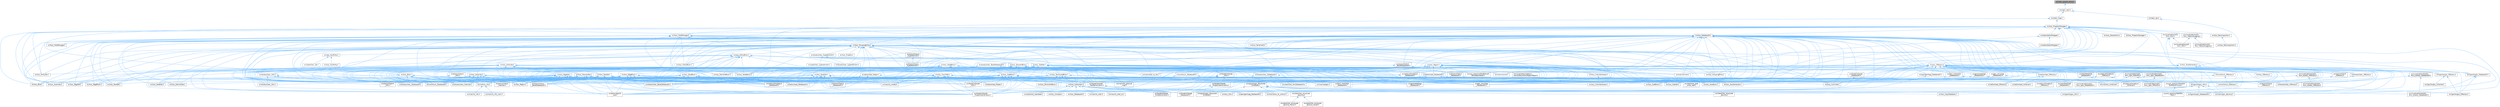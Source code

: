 digraph "src/robin_growth_policy.h"
{
 // INTERACTIVE_SVG=YES
 // LATEX_PDF_SIZE
  bgcolor="transparent";
  edge [fontname=Helvetica,fontsize=10,labelfontname=Helvetica,labelfontsize=10];
  node [fontname=Helvetica,fontsize=10,shape=box,height=0.2,width=0.4];
  Node1 [id="Node000001",label="src/robin_growth_policy.h",height=0.2,width=0.4,color="gray40", fillcolor="grey60", style="filled", fontcolor="black",tooltip=" "];
  Node1 -> Node2 [id="edge1_Node000001_Node000002",dir="back",color="steelblue1",style="solid",tooltip=" "];
  Node2 [id="Node000002",label="src/robin_hash.h",height=0.2,width=0.4,color="grey40", fillcolor="white", style="filled",URL="$robin__hash_8h.html",tooltip=" "];
  Node2 -> Node3 [id="edge2_Node000002_Node000003",dir="back",color="steelblue1",style="solid",tooltip=" "];
  Node3 [id="Node000003",label="src/robin_map.h",height=0.2,width=0.4,color="grey40", fillcolor="white", style="filled",URL="$robin__map_8h.html",tooltip=" "];
  Node3 -> Node4 [id="edge3_Node000003_Node000004",dir="back",color="steelblue1",style="solid",tooltip=" "];
  Node4 [id="Node000004",label="src/Ioss_FieldManager.h",height=0.2,width=0.4,color="grey40", fillcolor="white", style="filled",URL="$Ioss__FieldManager_8h.html",tooltip=" "];
  Node4 -> Node5 [id="edge4_Node000004_Node000005",dir="back",color="steelblue1",style="solid",tooltip=" "];
  Node5 [id="Node000005",label="src/Ioss_CommSet.C",height=0.2,width=0.4,color="grey40", fillcolor="white", style="filled",URL="$Ioss__CommSet_8C.html",tooltip=" "];
  Node4 -> Node6 [id="edge5_Node000004_Node000006",dir="back",color="steelblue1",style="solid",tooltip=" "];
  Node6 [id="Node000006",label="src/Ioss_EdgeSet.C",height=0.2,width=0.4,color="grey40", fillcolor="white", style="filled",URL="$Ioss__EdgeSet_8C.html",tooltip=" "];
  Node4 -> Node7 [id="edge6_Node000004_Node000007",dir="back",color="steelblue1",style="solid",tooltip=" "];
  Node7 [id="Node000007",label="src/Ioss_ElementBlock.C",height=0.2,width=0.4,color="grey40", fillcolor="white", style="filled",URL="$Ioss__ElementBlock_8C.html",tooltip=" "];
  Node4 -> Node8 [id="edge7_Node000004_Node000008",dir="back",color="steelblue1",style="solid",tooltip=" "];
  Node8 [id="Node000008",label="src/Ioss_EntityBlock.C",height=0.2,width=0.4,color="grey40", fillcolor="white", style="filled",URL="$Ioss__EntityBlock_8C.html",tooltip=" "];
  Node4 -> Node9 [id="edge8_Node000004_Node000009",dir="back",color="steelblue1",style="solid",tooltip=" "];
  Node9 [id="Node000009",label="src/Ioss_EntitySet.C",height=0.2,width=0.4,color="grey40", fillcolor="white", style="filled",URL="$Ioss__EntitySet_8C.html",tooltip=" "];
  Node4 -> Node10 [id="edge9_Node000004_Node000010",dir="back",color="steelblue1",style="solid",tooltip=" "];
  Node10 [id="Node000010",label="src/Ioss_FaceSet.C",height=0.2,width=0.4,color="grey40", fillcolor="white", style="filled",URL="$Ioss__FaceSet_8C.html",tooltip=" "];
  Node4 -> Node11 [id="edge10_Node000004_Node000011",dir="back",color="steelblue1",style="solid",tooltip=" "];
  Node11 [id="Node000011",label="src/Ioss_FieldManager.C",height=0.2,width=0.4,color="grey40", fillcolor="white", style="filled",URL="$Ioss__FieldManager_8C.html",tooltip=" "];
  Node4 -> Node12 [id="edge11_Node000004_Node000012",dir="back",color="steelblue1",style="solid",tooltip=" "];
  Node12 [id="Node000012",label="src/Ioss_GroupingEntity.C",height=0.2,width=0.4,color="grey40", fillcolor="white", style="filled",URL="$Ioss__GroupingEntity_8C.html",tooltip=" "];
  Node4 -> Node13 [id="edge12_Node000004_Node000013",dir="back",color="steelblue1",style="solid",tooltip=" "];
  Node13 [id="Node000013",label="src/Ioss_GroupingEntity.h",height=0.2,width=0.4,color="grey40", fillcolor="white", style="filled",URL="$Ioss__GroupingEntity_8h.html",tooltip=" "];
  Node13 -> Node14 [id="edge13_Node000013_Node000014",dir="back",color="steelblue1",style="solid",tooltip=" "];
  Node14 [id="Node000014",label="src/Ioss_Assembly.C",height=0.2,width=0.4,color="grey40", fillcolor="white", style="filled",URL="$Ioss__Assembly_8C.html",tooltip=" "];
  Node13 -> Node15 [id="edge14_Node000013_Node000015",dir="back",color="steelblue1",style="solid",tooltip=" "];
  Node15 [id="Node000015",label="src/Ioss_Assembly.h",height=0.2,width=0.4,color="grey40", fillcolor="white", style="filled",URL="$Ioss__Assembly_8h.html",tooltip=" "];
  Node15 -> Node14 [id="edge15_Node000015_Node000014",dir="back",color="steelblue1",style="solid",tooltip=" "];
  Node15 -> Node16 [id="edge16_Node000015_Node000016",dir="back",color="steelblue1",style="solid",tooltip=" "];
  Node16 [id="Node000016",label="src/Ioss_Region.C",height=0.2,width=0.4,color="grey40", fillcolor="white", style="filled",URL="$Ioss__Region_8C.html",tooltip=" "];
  Node15 -> Node17 [id="edge17_Node000015_Node000017",dir="back",color="steelblue1",style="solid",tooltip=" "];
  Node17 [id="Node000017",label="src/Ioss_SubSystem.h",height=0.2,width=0.4,color="grey40", fillcolor="white", style="filled",URL="$Ioss__SubSystem_8h.html",tooltip=" "];
  Node17 -> Node18 [id="edge18_Node000017_Node000018",dir="back",color="steelblue1",style="solid",tooltip=" "];
  Node18 [id="Node000018",label="src/Ioss_Compare.C",height=0.2,width=0.4,color="grey40", fillcolor="white", style="filled",URL="$Ioss__Compare_8C.html",tooltip=" "];
  Node17 -> Node19 [id="edge19_Node000017_Node000019",dir="back",color="steelblue1",style="solid",tooltip=" "];
  Node19 [id="Node000019",label="src/Ioss_CopyDatabase.C",height=0.2,width=0.4,color="grey40", fillcolor="white", style="filled",URL="$Ioss__CopyDatabase_8C.html",tooltip=" "];
  Node17 -> Node20 [id="edge20_Node000017_Node000020",dir="back",color="steelblue1",style="solid",tooltip=" "];
  Node20 [id="Node000020",label="src/Ioss_DatabaseIO.C",height=0.2,width=0.4,color="grey40", fillcolor="white", style="filled",URL="$Ioss__DatabaseIO_8C.html",tooltip=" "];
  Node17 -> Node21 [id="edge21_Node000017_Node000021",dir="back",color="steelblue1",style="solid",tooltip=" "];
  Node21 [id="Node000021",label="src/Ioss_Utils.C",height=0.2,width=0.4,color="grey40", fillcolor="white", style="filled",URL="$Ioss__Utils_8C.html",tooltip=" "];
  Node17 -> Node22 [id="edge22_Node000017_Node000022",dir="back",color="steelblue1",style="solid",tooltip=" "];
  Node22 [id="Node000022",label="src/adios/utest/Ut\l_ioad.C",height=0.2,width=0.4,color="grey40", fillcolor="white", style="filled",URL="$Ut__ioad_8C.html",tooltip=" "];
  Node17 -> Node23 [id="edge23_Node000017_Node000023",dir="back",color="steelblue1",style="solid",tooltip=" "];
  Node23 [id="Node000023",label="src/cgns/Iocgns_DatabaseIO.C",height=0.2,width=0.4,color="grey40", fillcolor="white", style="filled",URL="$Iocgns__DatabaseIO_8C.html",tooltip=" "];
  Node17 -> Node24 [id="edge24_Node000017_Node000024",dir="back",color="steelblue1",style="solid",tooltip=" "];
  Node24 [id="Node000024",label="src/faodel/Iofaodel\l_DatabaseIO.C",height=0.2,width=0.4,color="grey40", fillcolor="white", style="filled",URL="$Iofaodel__DatabaseIO_8C.html",tooltip=" "];
  Node17 -> Node25 [id="edge25_Node000017_Node000025",dir="back",color="steelblue1",style="solid",tooltip=" "];
  Node25 [id="Node000025",label="src/main/io_shell.C",height=0.2,width=0.4,color="grey40", fillcolor="white", style="filled",URL="$io__shell_8C.html",tooltip=" "];
  Node17 -> Node26 [id="edge26_Node000017_Node000026",dir="back",color="steelblue1",style="solid",tooltip=" "];
  Node26 [id="Node000026",label="src/main/io_shell_ts.C",height=0.2,width=0.4,color="grey40", fillcolor="white", style="filled",URL="$io__shell__ts_8C.html",tooltip=" "];
  Node17 -> Node27 [id="edge27_Node000017_Node000027",dir="back",color="steelblue1",style="solid",tooltip=" "];
  Node27 [id="Node000027",label="src/main/struc_to_unstruc.C",height=0.2,width=0.4,color="grey40", fillcolor="white", style="filled",URL="$struc__to__unstruc_8C.html",tooltip=" "];
  Node17 -> Node28 [id="edge28_Node000017_Node000028",dir="back",color="steelblue1",style="solid",tooltip=" "];
  Node28 [id="Node000028",label="src/pamgen/Iopg_DatabaseIO.C",height=0.2,width=0.4,color="grey40", fillcolor="white", style="filled",URL="$Iopg__DatabaseIO_8C.html",tooltip=" "];
  Node17 -> Node29 [id="edge29_Node000017_Node000029",dir="back",color="steelblue1",style="solid",tooltip=" "];
  Node29 [id="Node000029",label="src/utest/Utst_heartbeat.C",height=0.2,width=0.4,color="grey40", fillcolor="white", style="filled",URL="$Utst__heartbeat_8C.html",tooltip=" "];
  Node17 -> Node30 [id="edge30_Node000017_Node000030",dir="back",color="steelblue1",style="solid",tooltip=" "];
  Node30 [id="Node000030",label="src/visualization/exodus\l/Iovs_exodus_DatabaseIO.C",height=0.2,width=0.4,color="grey40", fillcolor="white", style="filled",URL="$Iovs__exodus__DatabaseIO_8C.html",tooltip=" "];
  Node15 -> Node31 [id="edge31_Node000015_Node000031",dir="back",color="steelblue1",style="solid",tooltip=" "];
  Node31 [id="Node000031",label="src/catalyst/Iocatalyst\l_DatabaseIO.C",height=0.2,width=0.4,color="grey40", fillcolor="white", style="filled",URL="$Iocatalyst__DatabaseIO_8C.html",tooltip=" "];
  Node15 -> Node32 [id="edge32_Node000015_Node000032",dir="back",color="steelblue1",style="solid",tooltip=" "];
  Node32 [id="Node000032",label="src/cgns/Iocgns_Utils.C",height=0.2,width=0.4,color="grey40", fillcolor="white", style="filled",URL="$Iocgns__Utils_8C.html",tooltip=" "];
  Node15 -> Node33 [id="edge33_Node000015_Node000033",dir="back",color="steelblue1",style="solid",tooltip=" "];
  Node33 [id="Node000033",label="src/exodus/Ioex_BaseDatabaseIO.C",height=0.2,width=0.4,color="grey40", fillcolor="white", style="filled",URL="$Ioex__BaseDatabaseIO_8C.html",tooltip=" "];
  Node15 -> Node34 [id="edge34_Node000015_Node000034",dir="back",color="steelblue1",style="solid",tooltip=" "];
  Node34 [id="Node000034",label="src/exodus/Ioex_DatabaseIO.C",height=0.2,width=0.4,color="grey40", fillcolor="white", style="filled",URL="$Ioex__DatabaseIO_8C.html",tooltip=" "];
  Node15 -> Node35 [id="edge35_Node000015_Node000035",dir="back",color="steelblue1",style="solid",tooltip=" "];
  Node35 [id="Node000035",label="src/exodus/Ioex_Internals.C",height=0.2,width=0.4,color="grey40", fillcolor="white", style="filled",URL="$Ioex__Internals_8C.html",tooltip=" "];
  Node15 -> Node36 [id="edge36_Node000015_Node000036",dir="back",color="steelblue1",style="solid",tooltip=" "];
  Node36 [id="Node000036",label="src/exodus/Ioex_Utils.C",height=0.2,width=0.4,color="grey40", fillcolor="white", style="filled",URL="$Ioex__Utils_8C.html",tooltip=" "];
  Node15 -> Node37 [id="edge37_Node000015_Node000037",dir="back",color="steelblue1",style="solid",tooltip=" "];
  Node37 [id="Node000037",label="src/exonull/Ioexnl\l_BaseDatabaseIO.C",height=0.2,width=0.4,color="grey40", fillcolor="white", style="filled",URL="$Ioexnl__BaseDatabaseIO_8C.html",tooltip=" "];
  Node15 -> Node38 [id="edge38_Node000015_Node000038",dir="back",color="steelblue1",style="solid",tooltip=" "];
  Node38 [id="Node000038",label="src/exonull/Ioexnl\l_DatabaseIO.C",height=0.2,width=0.4,color="grey40", fillcolor="white", style="filled",URL="$Ioexnl__DatabaseIO_8C.html",tooltip=" "];
  Node15 -> Node39 [id="edge39_Node000015_Node000039",dir="back",color="steelblue1",style="solid",tooltip=" "];
  Node39 [id="Node000039",label="src/exonull/Ioexnl\l_Internals.C",height=0.2,width=0.4,color="grey40", fillcolor="white", style="filled",URL="$Ioexnl__Internals_8C.html",tooltip=" "];
  Node15 -> Node40 [id="edge40_Node000015_Node000040",dir="back",color="steelblue1",style="solid",tooltip=" "];
  Node40 [id="Node000040",label="src/exonull/Ioexnl\l_Utils.C",height=0.2,width=0.4,color="grey40", fillcolor="white", style="filled",URL="$Ioexnl__Utils_8C.html",tooltip=" "];
  Node15 -> Node41 [id="edge41_Node000015_Node000041",dir="back",color="steelblue1",style="solid",tooltip=" "];
  Node41 [id="Node000041",label="src/main/io_info.h",height=0.2,width=0.4,color="grey40", fillcolor="white", style="filled",URL="$io__info_8h.html",tooltip=" "];
  Node41 -> Node42 [id="edge42_Node000041_Node000042",dir="back",color="steelblue1",style="solid",tooltip=" "];
  Node42 [id="Node000042",label="src/main/io_info.C",height=0.2,width=0.4,color="grey40", fillcolor="white", style="filled",URL="$io__info_8C.html",tooltip=" "];
  Node41 -> Node43 [id="edge43_Node000041_Node000043",dir="back",color="steelblue1",style="solid",tooltip=" "];
  Node43 [id="Node000043",label="src/main/io_info_main.C",height=0.2,width=0.4,color="grey40", fillcolor="white", style="filled",URL="$io__info__main_8C.html",tooltip=" "];
  Node15 -> Node44 [id="edge44_Node000015_Node000044",dir="back",color="steelblue1",style="solid",tooltip=" "];
  Node44 [id="Node000044",label="src/main/io_modify.C",height=0.2,width=0.4,color="grey40", fillcolor="white", style="filled",URL="$io__modify_8C.html",tooltip=" "];
  Node15 -> Node45 [id="edge45_Node000015_Node000045",dir="back",color="steelblue1",style="solid",tooltip=" "];
  Node45 [id="Node000045",label="src/null/Ionull_DatabaseIO.C",height=0.2,width=0.4,color="grey40", fillcolor="white", style="filled",URL="$Ionull__DatabaseIO_8C.html",tooltip=" "];
  Node15 -> Node46 [id="edge46_Node000015_Node000046",dir="back",color="steelblue1",style="solid",tooltip=" "];
  Node46 [id="Node000046",label="src/text_mesh/Iotm\l_DatabaseIO.C",height=0.2,width=0.4,color="grey40", fillcolor="white", style="filled",URL="$Iotm__DatabaseIO_8C.html",tooltip=" "];
  Node15 -> Node47 [id="edge47_Node000015_Node000047",dir="back",color="steelblue1",style="solid",tooltip=" "];
  Node47 [id="Node000047",label="src/unit_tests/UnitTestIotm\lTextMeshFixture.h",height=0.2,width=0.4,color="grey40", fillcolor="white", style="filled",URL="$UnitTestIotmTextMeshFixture_8h.html",tooltip=" "];
  Node47 -> Node48 [id="edge48_Node000047_Node000048",dir="back",color="steelblue1",style="solid",tooltip=" "];
  Node48 [id="Node000048",label="src/unit_tests/UnitTestText\lMesh.C",height=0.2,width=0.4,color="grey40", fillcolor="white", style="filled",URL="$UnitTestTextMesh_8C.html",tooltip=" "];
  Node13 -> Node49 [id="edge49_Node000013_Node000049",dir="back",color="steelblue1",style="solid",tooltip=" "];
  Node49 [id="Node000049",label="src/Ioss_Blob.C",height=0.2,width=0.4,color="grey40", fillcolor="white", style="filled",URL="$Ioss__Blob_8C.html",tooltip=" "];
  Node13 -> Node50 [id="edge50_Node000013_Node000050",dir="back",color="steelblue1",style="solid",tooltip=" "];
  Node50 [id="Node000050",label="src/Ioss_Blob.h",height=0.2,width=0.4,color="grey40", fillcolor="white", style="filled",URL="$Ioss__Blob_8h.html",tooltip=" "];
  Node50 -> Node49 [id="edge51_Node000050_Node000049",dir="back",color="steelblue1",style="solid",tooltip=" "];
  Node50 -> Node16 [id="edge52_Node000050_Node000016",dir="back",color="steelblue1",style="solid",tooltip=" "];
  Node50 -> Node17 [id="edge53_Node000050_Node000017",dir="back",color="steelblue1",style="solid",tooltip=" "];
  Node50 -> Node33 [id="edge54_Node000050_Node000033",dir="back",color="steelblue1",style="solid",tooltip=" "];
  Node50 -> Node34 [id="edge55_Node000050_Node000034",dir="back",color="steelblue1",style="solid",tooltip=" "];
  Node50 -> Node35 [id="edge56_Node000050_Node000035",dir="back",color="steelblue1",style="solid",tooltip=" "];
  Node50 -> Node37 [id="edge57_Node000050_Node000037",dir="back",color="steelblue1",style="solid",tooltip=" "];
  Node50 -> Node38 [id="edge58_Node000050_Node000038",dir="back",color="steelblue1",style="solid",tooltip=" "];
  Node50 -> Node39 [id="edge59_Node000050_Node000039",dir="back",color="steelblue1",style="solid",tooltip=" "];
  Node50 -> Node41 [id="edge60_Node000050_Node000041",dir="back",color="steelblue1",style="solid",tooltip=" "];
  Node50 -> Node44 [id="edge61_Node000050_Node000044",dir="back",color="steelblue1",style="solid",tooltip=" "];
  Node50 -> Node45 [id="edge62_Node000050_Node000045",dir="back",color="steelblue1",style="solid",tooltip=" "];
  Node50 -> Node51 [id="edge63_Node000050_Node000051",dir="back",color="steelblue1",style="solid",tooltip=" "];
  Node51 [id="Node000051",label="src/utest/Utst_blob\l_write_read.C",height=0.2,width=0.4,color="grey40", fillcolor="white", style="filled",URL="$Utst__blob__write__read_8C.html",tooltip=" "];
  Node13 -> Node5 [id="edge64_Node000013_Node000005",dir="back",color="steelblue1",style="solid",tooltip=" "];
  Node13 -> Node52 [id="edge65_Node000013_Node000052",dir="back",color="steelblue1",style="solid",tooltip=" "];
  Node52 [id="Node000052",label="src/Ioss_CommSet.h",height=0.2,width=0.4,color="grey40", fillcolor="white", style="filled",URL="$Ioss__CommSet_8h.html",tooltip=" "];
  Node52 -> Node5 [id="edge66_Node000052_Node000005",dir="back",color="steelblue1",style="solid",tooltip=" "];
  Node52 -> Node53 [id="edge67_Node000052_Node000053",dir="back",color="steelblue1",style="solid",tooltip=" "];
  Node53 [id="Node000053",label="src/Ioss_FaceGenerator.C",height=0.2,width=0.4,color="grey40", fillcolor="white", style="filled",URL="$Ioss__FaceGenerator_8C.html",tooltip=" "];
  Node52 -> Node16 [id="edge68_Node000052_Node000016",dir="back",color="steelblue1",style="solid",tooltip=" "];
  Node52 -> Node17 [id="edge69_Node000052_Node000017",dir="back",color="steelblue1",style="solid",tooltip=" "];
  Node52 -> Node54 [id="edge70_Node000052_Node000054",dir="back",color="steelblue1",style="solid",tooltip=" "];
  Node54 [id="Node000054",label="src/adios/Ioad_DatabaseIO.C",height=0.2,width=0.4,color="grey40", fillcolor="white", style="filled",URL="$Ioad__DatabaseIO_8C.html",tooltip=" "];
  Node52 -> Node22 [id="edge71_Node000052_Node000022",dir="back",color="steelblue1",style="solid",tooltip=" "];
  Node52 -> Node31 [id="edge72_Node000052_Node000031",dir="back",color="steelblue1",style="solid",tooltip=" "];
  Node52 -> Node33 [id="edge73_Node000052_Node000033",dir="back",color="steelblue1",style="solid",tooltip=" "];
  Node52 -> Node34 [id="edge74_Node000052_Node000034",dir="back",color="steelblue1",style="solid",tooltip=" "];
  Node52 -> Node37 [id="edge75_Node000052_Node000037",dir="back",color="steelblue1",style="solid",tooltip=" "];
  Node52 -> Node38 [id="edge76_Node000052_Node000038",dir="back",color="steelblue1",style="solid",tooltip=" "];
  Node52 -> Node24 [id="edge77_Node000052_Node000024",dir="back",color="steelblue1",style="solid",tooltip=" "];
  Node52 -> Node55 [id="edge78_Node000052_Node000055",dir="back",color="steelblue1",style="solid",tooltip=" "];
  Node55 [id="Node000055",label="src/faodel/Iofaodel\l_FieldSerialization.h",height=0.2,width=0.4,color="grey40", fillcolor="white", style="filled",URL="$Iofaodel__FieldSerialization_8h.html",tooltip=" "];
  Node55 -> Node24 [id="edge79_Node000055_Node000024",dir="back",color="steelblue1",style="solid",tooltip=" "];
  Node55 -> Node56 [id="edge80_Node000055_Node000056",dir="back",color="steelblue1",style="solid",tooltip=" "];
  Node56 [id="Node000056",label="src/faodel/Iofaodel\l_FieldSerialization.C",height=0.2,width=0.4,color="grey40", fillcolor="white", style="filled",URL="$Iofaodel__FieldSerialization_8C.html",tooltip=" "];
  Node52 -> Node57 [id="edge81_Node000052_Node000057",dir="back",color="steelblue1",style="solid",tooltip=" "];
  Node57 [id="Node000057",label="src/faodel/Iofaodel\l_PropertySerialization.C",height=0.2,width=0.4,color="grey40", fillcolor="white", style="filled",URL="$Iofaodel__PropertySerialization_8C.html",tooltip=" "];
  Node52 -> Node58 [id="edge82_Node000052_Node000058",dir="back",color="steelblue1",style="solid",tooltip=" "];
  Node58 [id="Node000058",label="src/faodel/Iofaodel\l_Utils.C",height=0.2,width=0.4,color="grey40", fillcolor="white", style="filled",URL="$Iofaodel__Utils_8C.html",tooltip=" "];
  Node52 -> Node59 [id="edge83_Node000052_Node000059",dir="back",color="steelblue1",style="solid",tooltip=" "];
  Node59 [id="Node000059",label="src/gen_struc/Iogs\l_DatabaseIO.C",height=0.2,width=0.4,color="grey40", fillcolor="white", style="filled",URL="$Iogs__DatabaseIO_8C.html",tooltip=" "];
  Node52 -> Node60 [id="edge84_Node000052_Node000060",dir="back",color="steelblue1",style="solid",tooltip=" "];
  Node60 [id="Node000060",label="src/generated/Iogn\l_DatabaseIO.C",height=0.2,width=0.4,color="grey40", fillcolor="white", style="filled",URL="$Iogn__DatabaseIO_8C.html",tooltip=" "];
  Node52 -> Node61 [id="edge85_Node000052_Node000061",dir="back",color="steelblue1",style="solid",tooltip=" "];
  Node61 [id="Node000061",label="src/main/cth_pressure\l_map.C",height=0.2,width=0.4,color="grey40", fillcolor="white", style="filled",URL="$cth__pressure__map_8C.html",tooltip=" "];
  Node52 -> Node41 [id="edge86_Node000052_Node000041",dir="back",color="steelblue1",style="solid",tooltip=" "];
  Node52 -> Node44 [id="edge87_Node000052_Node000044",dir="back",color="steelblue1",style="solid",tooltip=" "];
  Node52 -> Node45 [id="edge88_Node000052_Node000045",dir="back",color="steelblue1",style="solid",tooltip=" "];
  Node52 -> Node46 [id="edge89_Node000052_Node000046",dir="back",color="steelblue1",style="solid",tooltip=" "];
  Node52 -> Node47 [id="edge90_Node000052_Node000047",dir="back",color="steelblue1",style="solid",tooltip=" "];
  Node13 -> Node6 [id="edge91_Node000013_Node000006",dir="back",color="steelblue1",style="solid",tooltip=" "];
  Node13 -> Node62 [id="edge92_Node000013_Node000062",dir="back",color="steelblue1",style="solid",tooltip=" "];
  Node62 [id="Node000062",label="src/Ioss_ElementSet.C",height=0.2,width=0.4,color="grey40", fillcolor="white", style="filled",URL="$Ioss__ElementSet_8C.html",tooltip=" "];
  Node13 -> Node8 [id="edge93_Node000013_Node000008",dir="back",color="steelblue1",style="solid",tooltip=" "];
  Node13 -> Node63 [id="edge94_Node000013_Node000063",dir="back",color="steelblue1",style="solid",tooltip=" "];
  Node63 [id="Node000063",label="src/Ioss_EntityBlock.h",height=0.2,width=0.4,color="grey40", fillcolor="white", style="filled",URL="$Ioss__EntityBlock_8h.html",tooltip=" "];
  Node63 -> Node64 [id="edge95_Node000063_Node000064",dir="back",color="steelblue1",style="solid",tooltip=" "];
  Node64 [id="Node000064",label="src/Ioss_EdgeBlock.C",height=0.2,width=0.4,color="grey40", fillcolor="white", style="filled",URL="$Ioss__EdgeBlock_8C.html",tooltip=" "];
  Node63 -> Node65 [id="edge96_Node000063_Node000065",dir="back",color="steelblue1",style="solid",tooltip=" "];
  Node65 [id="Node000065",label="src/Ioss_EdgeBlock.h",height=0.2,width=0.4,color="grey40", fillcolor="white", style="filled",URL="$Ioss__EdgeBlock_8h.html",tooltip=" "];
  Node65 -> Node64 [id="edge97_Node000065_Node000064",dir="back",color="steelblue1",style="solid",tooltip=" "];
  Node65 -> Node16 [id="edge98_Node000065_Node000016",dir="back",color="steelblue1",style="solid",tooltip=" "];
  Node65 -> Node17 [id="edge99_Node000065_Node000017",dir="back",color="steelblue1",style="solid",tooltip=" "];
  Node65 -> Node54 [id="edge100_Node000065_Node000054",dir="back",color="steelblue1",style="solid",tooltip=" "];
  Node65 -> Node22 [id="edge101_Node000065_Node000022",dir="back",color="steelblue1",style="solid",tooltip=" "];
  Node65 -> Node31 [id="edge102_Node000065_Node000031",dir="back",color="steelblue1",style="solid",tooltip=" "];
  Node65 -> Node33 [id="edge103_Node000065_Node000033",dir="back",color="steelblue1",style="solid",tooltip=" "];
  Node65 -> Node34 [id="edge104_Node000065_Node000034",dir="back",color="steelblue1",style="solid",tooltip=" "];
  Node65 -> Node35 [id="edge105_Node000065_Node000035",dir="back",color="steelblue1",style="solid",tooltip=" "];
  Node65 -> Node37 [id="edge106_Node000065_Node000037",dir="back",color="steelblue1",style="solid",tooltip=" "];
  Node65 -> Node38 [id="edge107_Node000065_Node000038",dir="back",color="steelblue1",style="solid",tooltip=" "];
  Node65 -> Node39 [id="edge108_Node000065_Node000039",dir="back",color="steelblue1",style="solid",tooltip=" "];
  Node65 -> Node55 [id="edge109_Node000065_Node000055",dir="back",color="steelblue1",style="solid",tooltip=" "];
  Node65 -> Node57 [id="edge110_Node000065_Node000057",dir="back",color="steelblue1",style="solid",tooltip=" "];
  Node65 -> Node58 [id="edge111_Node000065_Node000058",dir="back",color="steelblue1",style="solid",tooltip=" "];
  Node65 -> Node41 [id="edge112_Node000065_Node000041",dir="back",color="steelblue1",style="solid",tooltip=" "];
  Node65 -> Node44 [id="edge113_Node000065_Node000044",dir="back",color="steelblue1",style="solid",tooltip=" "];
  Node65 -> Node45 [id="edge114_Node000065_Node000045",dir="back",color="steelblue1",style="solid",tooltip=" "];
  Node63 -> Node7 [id="edge115_Node000063_Node000007",dir="back",color="steelblue1",style="solid",tooltip=" "];
  Node63 -> Node66 [id="edge116_Node000063_Node000066",dir="back",color="steelblue1",style="solid",tooltip=" "];
  Node66 [id="Node000066",label="src/Ioss_ElementBlock.h",height=0.2,width=0.4,color="grey40", fillcolor="white", style="filled",URL="$Ioss__ElementBlock_8h.html",tooltip=" "];
  Node66 -> Node67 [id="edge117_Node000066_Node000067",dir="back",color="steelblue1",style="solid",tooltip=" "];
  Node67 [id="Node000067",label="src/Ioss_ChainGenerator.C",height=0.2,width=0.4,color="grey40", fillcolor="white", style="filled",URL="$Ioss__ChainGenerator_8C.html",tooltip=" "];
  Node66 -> Node7 [id="edge118_Node000066_Node000007",dir="back",color="steelblue1",style="solid",tooltip=" "];
  Node66 -> Node53 [id="edge119_Node000066_Node000053",dir="back",color="steelblue1",style="solid",tooltip=" "];
  Node66 -> Node16 [id="edge120_Node000066_Node000016",dir="back",color="steelblue1",style="solid",tooltip=" "];
  Node66 -> Node68 [id="edge121_Node000066_Node000068",dir="back",color="steelblue1",style="solid",tooltip=" "];
  Node68 [id="Node000068",label="src/Ioss_SideBlock.C",height=0.2,width=0.4,color="grey40", fillcolor="white", style="filled",URL="$Ioss__SideBlock_8C.html",tooltip=" "];
  Node66 -> Node69 [id="edge122_Node000066_Node000069",dir="back",color="steelblue1",style="solid",tooltip=" "];
  Node69 [id="Node000069",label="src/Ioss_SideBlock.h",height=0.2,width=0.4,color="grey40", fillcolor="white", style="filled",URL="$Ioss__SideBlock_8h.html",tooltip=" "];
  Node69 -> Node67 [id="edge123_Node000069_Node000067",dir="back",color="steelblue1",style="solid",tooltip=" "];
  Node69 -> Node16 [id="edge124_Node000069_Node000016",dir="back",color="steelblue1",style="solid",tooltip=" "];
  Node69 -> Node68 [id="edge125_Node000069_Node000068",dir="back",color="steelblue1",style="solid",tooltip=" "];
  Node69 -> Node70 [id="edge126_Node000069_Node000070",dir="back",color="steelblue1",style="solid",tooltip=" "];
  Node70 [id="Node000070",label="src/Ioss_SideSet.C",height=0.2,width=0.4,color="grey40", fillcolor="white", style="filled",URL="$Ioss__SideSet_8C.html",tooltip=" "];
  Node69 -> Node17 [id="edge127_Node000069_Node000017",dir="back",color="steelblue1",style="solid",tooltip=" "];
  Node69 -> Node54 [id="edge128_Node000069_Node000054",dir="back",color="steelblue1",style="solid",tooltip=" "];
  Node69 -> Node71 [id="edge129_Node000069_Node000071",dir="back",color="steelblue1",style="solid",tooltip=" "];
  Node71 [id="Node000071",label="src/adios/Ioad_Helper.C",height=0.2,width=0.4,color="grey40", fillcolor="white", style="filled",URL="$Ioad__Helper_8C.html",tooltip=" "];
  Node69 -> Node22 [id="edge130_Node000069_Node000022",dir="back",color="steelblue1",style="solid",tooltip=" "];
  Node69 -> Node31 [id="edge131_Node000069_Node000031",dir="back",color="steelblue1",style="solid",tooltip=" "];
  Node69 -> Node72 [id="edge132_Node000069_Node000072",dir="back",color="steelblue1",style="solid",tooltip=" "];
  Node72 [id="Node000072",label="src/cgns/Iocgns_Utils.h",height=0.2,width=0.4,color="grey40", fillcolor="white", style="filled",URL="$Iocgns__Utils_8h.html",tooltip=" "];
  Node72 -> Node23 [id="edge133_Node000072_Node000023",dir="back",color="steelblue1",style="solid",tooltip=" "];
  Node72 -> Node73 [id="edge134_Node000072_Node000073",dir="back",color="steelblue1",style="solid",tooltip=" "];
  Node73 [id="Node000073",label="src/cgns/Iocgns_IOFactory.C",height=0.2,width=0.4,color="grey40", fillcolor="white", style="filled",URL="$Iocgns__IOFactory_8C.html",tooltip=" "];
  Node72 -> Node32 [id="edge135_Node000072_Node000032",dir="back",color="steelblue1",style="solid",tooltip=" "];
  Node72 -> Node74 [id="edge136_Node000072_Node000074",dir="back",color="steelblue1",style="solid",tooltip=" "];
  Node74 [id="Node000074",label="src/main/cgns_decomp.C",height=0.2,width=0.4,color="grey40", fillcolor="white", style="filled",URL="$cgns__decomp_8C.html",tooltip=" "];
  Node72 -> Node27 [id="edge137_Node000072_Node000027",dir="back",color="steelblue1",style="solid",tooltip=" "];
  Node72 -> Node75 [id="edge138_Node000072_Node000075",dir="back",color="steelblue1",style="solid",tooltip=" "];
  Node75 [id="Node000075",label="src/utest/Utst_structured\l_decomp.C",height=0.2,width=0.4,color="grey40", fillcolor="white", style="filled",URL="$Utst__structured__decomp_8C.html",tooltip=" "];
  Node69 -> Node33 [id="edge139_Node000069_Node000033",dir="back",color="steelblue1",style="solid",tooltip=" "];
  Node69 -> Node34 [id="edge140_Node000069_Node000034",dir="back",color="steelblue1",style="solid",tooltip=" "];
  Node69 -> Node35 [id="edge141_Node000069_Node000035",dir="back",color="steelblue1",style="solid",tooltip=" "];
  Node69 -> Node37 [id="edge142_Node000069_Node000037",dir="back",color="steelblue1",style="solid",tooltip=" "];
  Node69 -> Node38 [id="edge143_Node000069_Node000038",dir="back",color="steelblue1",style="solid",tooltip=" "];
  Node69 -> Node39 [id="edge144_Node000069_Node000039",dir="back",color="steelblue1",style="solid",tooltip=" "];
  Node69 -> Node24 [id="edge145_Node000069_Node000024",dir="back",color="steelblue1",style="solid",tooltip=" "];
  Node69 -> Node55 [id="edge146_Node000069_Node000055",dir="back",color="steelblue1",style="solid",tooltip=" "];
  Node69 -> Node57 [id="edge147_Node000069_Node000057",dir="back",color="steelblue1",style="solid",tooltip=" "];
  Node69 -> Node58 [id="edge148_Node000069_Node000058",dir="back",color="steelblue1",style="solid",tooltip=" "];
  Node69 -> Node59 [id="edge149_Node000069_Node000059",dir="back",color="steelblue1",style="solid",tooltip=" "];
  Node69 -> Node60 [id="edge150_Node000069_Node000060",dir="back",color="steelblue1",style="solid",tooltip=" "];
  Node69 -> Node61 [id="edge151_Node000069_Node000061",dir="back",color="steelblue1",style="solid",tooltip=" "];
  Node69 -> Node41 [id="edge152_Node000069_Node000041",dir="back",color="steelblue1",style="solid",tooltip=" "];
  Node69 -> Node44 [id="edge153_Node000069_Node000044",dir="back",color="steelblue1",style="solid",tooltip=" "];
  Node69 -> Node45 [id="edge154_Node000069_Node000045",dir="back",color="steelblue1",style="solid",tooltip=" "];
  Node69 -> Node46 [id="edge155_Node000069_Node000046",dir="back",color="steelblue1",style="solid",tooltip=" "];
  Node69 -> Node47 [id="edge156_Node000069_Node000047",dir="back",color="steelblue1",style="solid",tooltip=" "];
  Node69 -> Node76 [id="edge157_Node000069_Node000076",dir="back",color="steelblue1",style="solid",tooltip=" "];
  Node76 [id="Node000076",label="src/utest/Utst_IofxDatabaseIO.C",height=0.2,width=0.4,color="grey40", fillcolor="white", style="filled",URL="$Utst__IofxDatabaseIO_8C.html",tooltip=" "];
  Node66 -> Node17 [id="edge158_Node000066_Node000017",dir="back",color="steelblue1",style="solid",tooltip=" "];
  Node66 -> Node54 [id="edge159_Node000066_Node000054",dir="back",color="steelblue1",style="solid",tooltip=" "];
  Node66 -> Node22 [id="edge160_Node000066_Node000022",dir="back",color="steelblue1",style="solid",tooltip=" "];
  Node66 -> Node31 [id="edge161_Node000066_Node000031",dir="back",color="steelblue1",style="solid",tooltip=" "];
  Node66 -> Node33 [id="edge162_Node000066_Node000033",dir="back",color="steelblue1",style="solid",tooltip=" "];
  Node66 -> Node34 [id="edge163_Node000066_Node000034",dir="back",color="steelblue1",style="solid",tooltip=" "];
  Node66 -> Node35 [id="edge164_Node000066_Node000035",dir="back",color="steelblue1",style="solid",tooltip=" "];
  Node66 -> Node77 [id="edge165_Node000066_Node000077",dir="back",color="steelblue1",style="solid",tooltip=" "];
  Node77 [id="Node000077",label="src/exodus/Ioex_Utils.h",height=0.2,width=0.4,color="grey40", fillcolor="white", style="filled",URL="$Ioex__Utils_8h.html",tooltip=" "];
  Node77 -> Node33 [id="edge166_Node000077_Node000033",dir="back",color="steelblue1",style="solid",tooltip=" "];
  Node77 -> Node34 [id="edge167_Node000077_Node000034",dir="back",color="steelblue1",style="solid",tooltip=" "];
  Node77 -> Node35 [id="edge168_Node000077_Node000035",dir="back",color="steelblue1",style="solid",tooltip=" "];
  Node77 -> Node36 [id="edge169_Node000077_Node000036",dir="back",color="steelblue1",style="solid",tooltip=" "];
  Node66 -> Node37 [id="edge170_Node000066_Node000037",dir="back",color="steelblue1",style="solid",tooltip=" "];
  Node66 -> Node38 [id="edge171_Node000066_Node000038",dir="back",color="steelblue1",style="solid",tooltip=" "];
  Node66 -> Node39 [id="edge172_Node000066_Node000039",dir="back",color="steelblue1",style="solid",tooltip=" "];
  Node66 -> Node78 [id="edge173_Node000066_Node000078",dir="back",color="steelblue1",style="solid",tooltip=" "];
  Node78 [id="Node000078",label="src/exonull/Ioexnl\l_Utils.h",height=0.2,width=0.4,color="grey40", fillcolor="white", style="filled",URL="$Ioexnl__Utils_8h.html",tooltip=" "];
  Node78 -> Node37 [id="edge174_Node000078_Node000037",dir="back",color="steelblue1",style="solid",tooltip=" "];
  Node78 -> Node38 [id="edge175_Node000078_Node000038",dir="back",color="steelblue1",style="solid",tooltip=" "];
  Node78 -> Node39 [id="edge176_Node000078_Node000039",dir="back",color="steelblue1",style="solid",tooltip=" "];
  Node78 -> Node40 [id="edge177_Node000078_Node000040",dir="back",color="steelblue1",style="solid",tooltip=" "];
  Node66 -> Node24 [id="edge178_Node000066_Node000024",dir="back",color="steelblue1",style="solid",tooltip=" "];
  Node66 -> Node55 [id="edge179_Node000066_Node000055",dir="back",color="steelblue1",style="solid",tooltip=" "];
  Node66 -> Node57 [id="edge180_Node000066_Node000057",dir="back",color="steelblue1",style="solid",tooltip=" "];
  Node66 -> Node58 [id="edge181_Node000066_Node000058",dir="back",color="steelblue1",style="solid",tooltip=" "];
  Node66 -> Node59 [id="edge182_Node000066_Node000059",dir="back",color="steelblue1",style="solid",tooltip=" "];
  Node66 -> Node60 [id="edge183_Node000066_Node000060",dir="back",color="steelblue1",style="solid",tooltip=" "];
  Node66 -> Node61 [id="edge184_Node000066_Node000061",dir="back",color="steelblue1",style="solid",tooltip=" "];
  Node66 -> Node41 [id="edge185_Node000066_Node000041",dir="back",color="steelblue1",style="solid",tooltip=" "];
  Node66 -> Node44 [id="edge186_Node000066_Node000044",dir="back",color="steelblue1",style="solid",tooltip=" "];
  Node66 -> Node79 [id="edge187_Node000066_Node000079",dir="back",color="steelblue1",style="solid",tooltip=" "];
  Node79 [id="Node000079",label="src/main/shell_to_hex.C",height=0.2,width=0.4,color="grey40", fillcolor="white", style="filled",URL="$shell__to__hex_8C.html",tooltip=" "];
  Node66 -> Node80 [id="edge188_Node000066_Node000080",dir="back",color="steelblue1",style="solid",tooltip=" "];
  Node80 [id="Node000080",label="src/main/skinner.C",height=0.2,width=0.4,color="grey40", fillcolor="white", style="filled",URL="$skinner_8C.html",tooltip=" "];
  Node66 -> Node81 [id="edge189_Node000066_Node000081",dir="back",color="steelblue1",style="solid",tooltip=" "];
  Node81 [id="Node000081",label="src/main/sphgen.C",height=0.2,width=0.4,color="grey40", fillcolor="white", style="filled",URL="$sphgen_8C.html",tooltip=" "];
  Node66 -> Node82 [id="edge190_Node000066_Node000082",dir="back",color="steelblue1",style="solid",tooltip=" "];
  Node82 [id="Node000082",label="src/main/volume.C",height=0.2,width=0.4,color="grey40", fillcolor="white", style="filled",URL="$volume_8C.html",tooltip=" "];
  Node66 -> Node45 [id="edge191_Node000066_Node000045",dir="back",color="steelblue1",style="solid",tooltip=" "];
  Node66 -> Node46 [id="edge192_Node000066_Node000046",dir="back",color="steelblue1",style="solid",tooltip=" "];
  Node66 -> Node83 [id="edge193_Node000066_Node000083",dir="back",color="steelblue1",style="solid",tooltip=" "];
  Node83 [id="Node000083",label="src/unit_tests/UnitTestElement\lBlockBatchRead.C",height=0.2,width=0.4,color="grey40", fillcolor="white", style="filled",URL="$UnitTestElementBlockBatchRead_8C.html",tooltip=" "];
  Node66 -> Node47 [id="edge194_Node000066_Node000047",dir="back",color="steelblue1",style="solid",tooltip=" "];
  Node66 -> Node76 [id="edge195_Node000066_Node000076",dir="back",color="steelblue1",style="solid",tooltip=" "];
  Node63 -> Node8 [id="edge196_Node000063_Node000008",dir="back",color="steelblue1",style="solid",tooltip=" "];
  Node63 -> Node84 [id="edge197_Node000063_Node000084",dir="back",color="steelblue1",style="solid",tooltip=" "];
  Node84 [id="Node000084",label="src/Ioss_FaceBlock.C",height=0.2,width=0.4,color="grey40", fillcolor="white", style="filled",URL="$Ioss__FaceBlock_8C.html",tooltip=" "];
  Node63 -> Node85 [id="edge198_Node000063_Node000085",dir="back",color="steelblue1",style="solid",tooltip=" "];
  Node85 [id="Node000085",label="src/Ioss_FaceBlock.h",height=0.2,width=0.4,color="grey40", fillcolor="white", style="filled",URL="$Ioss__FaceBlock_8h.html",tooltip=" "];
  Node85 -> Node84 [id="edge199_Node000085_Node000084",dir="back",color="steelblue1",style="solid",tooltip=" "];
  Node85 -> Node16 [id="edge200_Node000085_Node000016",dir="back",color="steelblue1",style="solid",tooltip=" "];
  Node85 -> Node17 [id="edge201_Node000085_Node000017",dir="back",color="steelblue1",style="solid",tooltip=" "];
  Node85 -> Node54 [id="edge202_Node000085_Node000054",dir="back",color="steelblue1",style="solid",tooltip=" "];
  Node85 -> Node22 [id="edge203_Node000085_Node000022",dir="back",color="steelblue1",style="solid",tooltip=" "];
  Node85 -> Node31 [id="edge204_Node000085_Node000031",dir="back",color="steelblue1",style="solid",tooltip=" "];
  Node85 -> Node33 [id="edge205_Node000085_Node000033",dir="back",color="steelblue1",style="solid",tooltip=" "];
  Node85 -> Node34 [id="edge206_Node000085_Node000034",dir="back",color="steelblue1",style="solid",tooltip=" "];
  Node85 -> Node35 [id="edge207_Node000085_Node000035",dir="back",color="steelblue1",style="solid",tooltip=" "];
  Node85 -> Node37 [id="edge208_Node000085_Node000037",dir="back",color="steelblue1",style="solid",tooltip=" "];
  Node85 -> Node38 [id="edge209_Node000085_Node000038",dir="back",color="steelblue1",style="solid",tooltip=" "];
  Node85 -> Node39 [id="edge210_Node000085_Node000039",dir="back",color="steelblue1",style="solid",tooltip=" "];
  Node85 -> Node55 [id="edge211_Node000085_Node000055",dir="back",color="steelblue1",style="solid",tooltip=" "];
  Node85 -> Node57 [id="edge212_Node000085_Node000057",dir="back",color="steelblue1",style="solid",tooltip=" "];
  Node85 -> Node58 [id="edge213_Node000085_Node000058",dir="back",color="steelblue1",style="solid",tooltip=" "];
  Node85 -> Node41 [id="edge214_Node000085_Node000041",dir="back",color="steelblue1",style="solid",tooltip=" "];
  Node85 -> Node44 [id="edge215_Node000085_Node000044",dir="back",color="steelblue1",style="solid",tooltip=" "];
  Node85 -> Node45 [id="edge216_Node000085_Node000045",dir="back",color="steelblue1",style="solid",tooltip=" "];
  Node63 -> Node86 [id="edge217_Node000063_Node000086",dir="back",color="steelblue1",style="solid",tooltip=" "];
  Node86 [id="Node000086",label="src/Ioss_NodeBlock.C",height=0.2,width=0.4,color="grey40", fillcolor="white", style="filled",URL="$Ioss__NodeBlock_8C.html",tooltip=" "];
  Node63 -> Node87 [id="edge218_Node000063_Node000087",dir="back",color="steelblue1",style="solid",tooltip=" "];
  Node87 [id="Node000087",label="src/Ioss_NodeBlock.h",height=0.2,width=0.4,color="grey40", fillcolor="white", style="filled",URL="$Ioss__NodeBlock_8h.html",tooltip=" "];
  Node87 -> Node53 [id="edge219_Node000087_Node000053",dir="back",color="steelblue1",style="solid",tooltip=" "];
  Node87 -> Node86 [id="edge220_Node000087_Node000086",dir="back",color="steelblue1",style="solid",tooltip=" "];
  Node87 -> Node16 [id="edge221_Node000087_Node000016",dir="back",color="steelblue1",style="solid",tooltip=" "];
  Node87 -> Node88 [id="edge222_Node000087_Node000088",dir="back",color="steelblue1",style="solid",tooltip=" "];
  Node88 [id="Node000088",label="src/Ioss_StructuredBlock.h",height=0.2,width=0.4,color="grey40", fillcolor="white", style="filled",URL="$Ioss__StructuredBlock_8h.html",tooltip=" "];
  Node88 -> Node16 [id="edge223_Node000088_Node000016",dir="back",color="steelblue1",style="solid",tooltip=" "];
  Node88 -> Node89 [id="edge224_Node000088_Node000089",dir="back",color="steelblue1",style="solid",tooltip=" "];
  Node89 [id="Node000089",label="src/Ioss_StructuredBlock.C",height=0.2,width=0.4,color="grey40", fillcolor="white", style="filled",URL="$Ioss__StructuredBlock_8C.html",tooltip=" "];
  Node88 -> Node17 [id="edge225_Node000088_Node000017",dir="back",color="steelblue1",style="solid",tooltip=" "];
  Node88 -> Node31 [id="edge226_Node000088_Node000031",dir="back",color="steelblue1",style="solid",tooltip=" "];
  Node88 -> Node90 [id="edge227_Node000088_Node000090",dir="back",color="steelblue1",style="solid",tooltip=" "];
  Node90 [id="Node000090",label="src/cgns/Iocgns_Structured\lZoneData.h",height=0.2,width=0.4,color="grey40", fillcolor="white", style="filled",URL="$Iocgns__StructuredZoneData_8h.html",tooltip=" "];
  Node90 -> Node91 [id="edge228_Node000090_Node000091",dir="back",color="steelblue1",style="solid",tooltip=" "];
  Node91 [id="Node000091",label="src/cgns/Iocgns_Structured\lZoneData.C",height=0.2,width=0.4,color="grey40", fillcolor="white", style="filled",URL="$Iocgns__StructuredZoneData_8C.html",tooltip=" "];
  Node90 -> Node32 [id="edge229_Node000090_Node000032",dir="back",color="steelblue1",style="solid",tooltip=" "];
  Node90 -> Node74 [id="edge230_Node000090_Node000074",dir="back",color="steelblue1",style="solid",tooltip=" "];
  Node90 -> Node27 [id="edge231_Node000090_Node000027",dir="back",color="steelblue1",style="solid",tooltip=" "];
  Node90 -> Node75 [id="edge232_Node000090_Node000075",dir="back",color="steelblue1",style="solid",tooltip=" "];
  Node90 -> Node92 [id="edge233_Node000090_Node000092",dir="back",color="steelblue1",style="solid",tooltip=" "];
  Node92 [id="Node000092",label="src/utest/Utst_structured\l_decomp.h",height=0.2,width=0.4,color="grey40", fillcolor="white", style="filled",URL="$Utst__structured__decomp_8h.html",tooltip=" "];
  Node92 -> Node93 [id="edge234_Node000092_Node000093",dir="back",color="steelblue1",style="solid",tooltip=" "];
  Node93 [id="Node000093",label="src/utest/Utst_structured\l_decomp_herron.C",height=0.2,width=0.4,color="grey40", fillcolor="white", style="filled",URL="$Utst__structured__decomp__herron_8C.html",tooltip=" "];
  Node92 -> Node94 [id="edge235_Node000092_Node000094",dir="back",color="steelblue1",style="solid",tooltip=" "];
  Node94 [id="Node000094",label="src/utest/Utst_structured\l_decomp_rocket.C",height=0.2,width=0.4,color="grey40", fillcolor="white", style="filled",URL="$Utst__structured__decomp__rocket_8C.html",tooltip=" "];
  Node88 -> Node32 [id="edge236_Node000088_Node000032",dir="back",color="steelblue1",style="solid",tooltip=" "];
  Node88 -> Node72 [id="edge237_Node000088_Node000072",dir="back",color="steelblue1",style="solid",tooltip=" "];
  Node88 -> Node55 [id="edge238_Node000088_Node000055",dir="back",color="steelblue1",style="solid",tooltip=" "];
  Node88 -> Node57 [id="edge239_Node000088_Node000057",dir="back",color="steelblue1",style="solid",tooltip=" "];
  Node88 -> Node58 [id="edge240_Node000088_Node000058",dir="back",color="steelblue1",style="solid",tooltip=" "];
  Node88 -> Node59 [id="edge241_Node000088_Node000059",dir="back",color="steelblue1",style="solid",tooltip=" "];
  Node88 -> Node41 [id="edge242_Node000088_Node000041",dir="back",color="steelblue1",style="solid",tooltip=" "];
  Node88 -> Node44 [id="edge243_Node000088_Node000044",dir="back",color="steelblue1",style="solid",tooltip=" "];
  Node88 -> Node95 [id="edge244_Node000088_Node000095",dir="back",color="steelblue1",style="solid",tooltip=" "];
  Node95 [id="Node000095",label="src/visualization/cgns\l/Iovs_cgns_DatabaseIO.C",height=0.2,width=0.4,color="grey40", fillcolor="white", style="filled",URL="$Iovs__cgns__DatabaseIO_8C.html",tooltip=" "];
  Node87 -> Node17 [id="edge245_Node000087_Node000017",dir="back",color="steelblue1",style="solid",tooltip=" "];
  Node87 -> Node54 [id="edge246_Node000087_Node000054",dir="back",color="steelblue1",style="solid",tooltip=" "];
  Node87 -> Node22 [id="edge247_Node000087_Node000022",dir="back",color="steelblue1",style="solid",tooltip=" "];
  Node87 -> Node31 [id="edge248_Node000087_Node000031",dir="back",color="steelblue1",style="solid",tooltip=" "];
  Node87 -> Node33 [id="edge249_Node000087_Node000033",dir="back",color="steelblue1",style="solid",tooltip=" "];
  Node87 -> Node34 [id="edge250_Node000087_Node000034",dir="back",color="steelblue1",style="solid",tooltip=" "];
  Node87 -> Node35 [id="edge251_Node000087_Node000035",dir="back",color="steelblue1",style="solid",tooltip=" "];
  Node87 -> Node37 [id="edge252_Node000087_Node000037",dir="back",color="steelblue1",style="solid",tooltip=" "];
  Node87 -> Node38 [id="edge253_Node000087_Node000038",dir="back",color="steelblue1",style="solid",tooltip=" "];
  Node87 -> Node39 [id="edge254_Node000087_Node000039",dir="back",color="steelblue1",style="solid",tooltip=" "];
  Node87 -> Node24 [id="edge255_Node000087_Node000024",dir="back",color="steelblue1",style="solid",tooltip=" "];
  Node87 -> Node55 [id="edge256_Node000087_Node000055",dir="back",color="steelblue1",style="solid",tooltip=" "];
  Node87 -> Node57 [id="edge257_Node000087_Node000057",dir="back",color="steelblue1",style="solid",tooltip=" "];
  Node87 -> Node58 [id="edge258_Node000087_Node000058",dir="back",color="steelblue1",style="solid",tooltip=" "];
  Node87 -> Node59 [id="edge259_Node000087_Node000059",dir="back",color="steelblue1",style="solid",tooltip=" "];
  Node87 -> Node60 [id="edge260_Node000087_Node000060",dir="back",color="steelblue1",style="solid",tooltip=" "];
  Node87 -> Node61 [id="edge261_Node000087_Node000061",dir="back",color="steelblue1",style="solid",tooltip=" "];
  Node87 -> Node41 [id="edge262_Node000087_Node000041",dir="back",color="steelblue1",style="solid",tooltip=" "];
  Node87 -> Node44 [id="edge263_Node000087_Node000044",dir="back",color="steelblue1",style="solid",tooltip=" "];
  Node87 -> Node79 [id="edge264_Node000087_Node000079",dir="back",color="steelblue1",style="solid",tooltip=" "];
  Node87 -> Node80 [id="edge265_Node000087_Node000080",dir="back",color="steelblue1",style="solid",tooltip=" "];
  Node87 -> Node81 [id="edge266_Node000087_Node000081",dir="back",color="steelblue1",style="solid",tooltip=" "];
  Node87 -> Node45 [id="edge267_Node000087_Node000045",dir="back",color="steelblue1",style="solid",tooltip=" "];
  Node87 -> Node46 [id="edge268_Node000087_Node000046",dir="back",color="steelblue1",style="solid",tooltip=" "];
  Node87 -> Node83 [id="edge269_Node000087_Node000083",dir="back",color="steelblue1",style="solid",tooltip=" "];
  Node87 -> Node47 [id="edge270_Node000087_Node000047",dir="back",color="steelblue1",style="solid",tooltip=" "];
  Node87 -> Node76 [id="edge271_Node000087_Node000076",dir="back",color="steelblue1",style="solid",tooltip=" "];
  Node63 -> Node16 [id="edge272_Node000063_Node000016",dir="back",color="steelblue1",style="solid",tooltip=" "];
  Node63 -> Node68 [id="edge273_Node000063_Node000068",dir="back",color="steelblue1",style="solid",tooltip=" "];
  Node63 -> Node69 [id="edge274_Node000063_Node000069",dir="back",color="steelblue1",style="solid",tooltip=" "];
  Node63 -> Node88 [id="edge275_Node000063_Node000088",dir="back",color="steelblue1",style="solid",tooltip=" "];
  Node63 -> Node17 [id="edge276_Node000063_Node000017",dir="back",color="steelblue1",style="solid",tooltip=" "];
  Node63 -> Node33 [id="edge277_Node000063_Node000033",dir="back",color="steelblue1",style="solid",tooltip=" "];
  Node63 -> Node34 [id="edge278_Node000063_Node000034",dir="back",color="steelblue1",style="solid",tooltip=" "];
  Node63 -> Node37 [id="edge279_Node000063_Node000037",dir="back",color="steelblue1",style="solid",tooltip=" "];
  Node63 -> Node38 [id="edge280_Node000063_Node000038",dir="back",color="steelblue1",style="solid",tooltip=" "];
  Node63 -> Node45 [id="edge281_Node000063_Node000045",dir="back",color="steelblue1",style="solid",tooltip=" "];
  Node13 -> Node9 [id="edge282_Node000013_Node000009",dir="back",color="steelblue1",style="solid",tooltip=" "];
  Node13 -> Node96 [id="edge283_Node000013_Node000096",dir="back",color="steelblue1",style="solid",tooltip=" "];
  Node96 [id="Node000096",label="src/Ioss_EntitySet.h",height=0.2,width=0.4,color="grey40", fillcolor="white", style="filled",URL="$Ioss__EntitySet_8h.html",tooltip=" "];
  Node96 -> Node6 [id="edge284_Node000096_Node000006",dir="back",color="steelblue1",style="solid",tooltip=" "];
  Node96 -> Node97 [id="edge285_Node000096_Node000097",dir="back",color="steelblue1",style="solid",tooltip=" "];
  Node97 [id="Node000097",label="src/Ioss_EdgeSet.h",height=0.2,width=0.4,color="grey40", fillcolor="white", style="filled",URL="$Ioss__EdgeSet_8h.html",tooltip=" "];
  Node97 -> Node6 [id="edge286_Node000097_Node000006",dir="back",color="steelblue1",style="solid",tooltip=" "];
  Node97 -> Node16 [id="edge287_Node000097_Node000016",dir="back",color="steelblue1",style="solid",tooltip=" "];
  Node97 -> Node17 [id="edge288_Node000097_Node000017",dir="back",color="steelblue1",style="solid",tooltip=" "];
  Node97 -> Node54 [id="edge289_Node000097_Node000054",dir="back",color="steelblue1",style="solid",tooltip=" "];
  Node97 -> Node22 [id="edge290_Node000097_Node000022",dir="back",color="steelblue1",style="solid",tooltip=" "];
  Node97 -> Node31 [id="edge291_Node000097_Node000031",dir="back",color="steelblue1",style="solid",tooltip=" "];
  Node97 -> Node33 [id="edge292_Node000097_Node000033",dir="back",color="steelblue1",style="solid",tooltip=" "];
  Node97 -> Node34 [id="edge293_Node000097_Node000034",dir="back",color="steelblue1",style="solid",tooltip=" "];
  Node97 -> Node35 [id="edge294_Node000097_Node000035",dir="back",color="steelblue1",style="solid",tooltip=" "];
  Node97 -> Node37 [id="edge295_Node000097_Node000037",dir="back",color="steelblue1",style="solid",tooltip=" "];
  Node97 -> Node38 [id="edge296_Node000097_Node000038",dir="back",color="steelblue1",style="solid",tooltip=" "];
  Node97 -> Node39 [id="edge297_Node000097_Node000039",dir="back",color="steelblue1",style="solid",tooltip=" "];
  Node97 -> Node55 [id="edge298_Node000097_Node000055",dir="back",color="steelblue1",style="solid",tooltip=" "];
  Node97 -> Node57 [id="edge299_Node000097_Node000057",dir="back",color="steelblue1",style="solid",tooltip=" "];
  Node97 -> Node58 [id="edge300_Node000097_Node000058",dir="back",color="steelblue1",style="solid",tooltip=" "];
  Node97 -> Node41 [id="edge301_Node000097_Node000041",dir="back",color="steelblue1",style="solid",tooltip=" "];
  Node97 -> Node44 [id="edge302_Node000097_Node000044",dir="back",color="steelblue1",style="solid",tooltip=" "];
  Node97 -> Node45 [id="edge303_Node000097_Node000045",dir="back",color="steelblue1",style="solid",tooltip=" "];
  Node96 -> Node62 [id="edge304_Node000096_Node000062",dir="back",color="steelblue1",style="solid",tooltip=" "];
  Node96 -> Node98 [id="edge305_Node000096_Node000098",dir="back",color="steelblue1",style="solid",tooltip=" "];
  Node98 [id="Node000098",label="src/Ioss_ElementSet.h",height=0.2,width=0.4,color="grey40", fillcolor="white", style="filled",URL="$Ioss__ElementSet_8h.html",tooltip=" "];
  Node98 -> Node62 [id="edge306_Node000098_Node000062",dir="back",color="steelblue1",style="solid",tooltip=" "];
  Node98 -> Node16 [id="edge307_Node000098_Node000016",dir="back",color="steelblue1",style="solid",tooltip=" "];
  Node98 -> Node17 [id="edge308_Node000098_Node000017",dir="back",color="steelblue1",style="solid",tooltip=" "];
  Node98 -> Node54 [id="edge309_Node000098_Node000054",dir="back",color="steelblue1",style="solid",tooltip=" "];
  Node98 -> Node22 [id="edge310_Node000098_Node000022",dir="back",color="steelblue1",style="solid",tooltip=" "];
  Node98 -> Node31 [id="edge311_Node000098_Node000031",dir="back",color="steelblue1",style="solid",tooltip=" "];
  Node98 -> Node33 [id="edge312_Node000098_Node000033",dir="back",color="steelblue1",style="solid",tooltip=" "];
  Node98 -> Node34 [id="edge313_Node000098_Node000034",dir="back",color="steelblue1",style="solid",tooltip=" "];
  Node98 -> Node35 [id="edge314_Node000098_Node000035",dir="back",color="steelblue1",style="solid",tooltip=" "];
  Node98 -> Node37 [id="edge315_Node000098_Node000037",dir="back",color="steelblue1",style="solid",tooltip=" "];
  Node98 -> Node38 [id="edge316_Node000098_Node000038",dir="back",color="steelblue1",style="solid",tooltip=" "];
  Node98 -> Node39 [id="edge317_Node000098_Node000039",dir="back",color="steelblue1",style="solid",tooltip=" "];
  Node98 -> Node55 [id="edge318_Node000098_Node000055",dir="back",color="steelblue1",style="solid",tooltip=" "];
  Node98 -> Node57 [id="edge319_Node000098_Node000057",dir="back",color="steelblue1",style="solid",tooltip=" "];
  Node98 -> Node58 [id="edge320_Node000098_Node000058",dir="back",color="steelblue1",style="solid",tooltip=" "];
  Node98 -> Node41 [id="edge321_Node000098_Node000041",dir="back",color="steelblue1",style="solid",tooltip=" "];
  Node98 -> Node44 [id="edge322_Node000098_Node000044",dir="back",color="steelblue1",style="solid",tooltip=" "];
  Node98 -> Node45 [id="edge323_Node000098_Node000045",dir="back",color="steelblue1",style="solid",tooltip=" "];
  Node96 -> Node9 [id="edge324_Node000096_Node000009",dir="back",color="steelblue1",style="solid",tooltip=" "];
  Node96 -> Node10 [id="edge325_Node000096_Node000010",dir="back",color="steelblue1",style="solid",tooltip=" "];
  Node96 -> Node99 [id="edge326_Node000096_Node000099",dir="back",color="steelblue1",style="solid",tooltip=" "];
  Node99 [id="Node000099",label="src/Ioss_FaceSet.h",height=0.2,width=0.4,color="grey40", fillcolor="white", style="filled",URL="$Ioss__FaceSet_8h.html",tooltip=" "];
  Node99 -> Node10 [id="edge327_Node000099_Node000010",dir="back",color="steelblue1",style="solid",tooltip=" "];
  Node99 -> Node16 [id="edge328_Node000099_Node000016",dir="back",color="steelblue1",style="solid",tooltip=" "];
  Node99 -> Node17 [id="edge329_Node000099_Node000017",dir="back",color="steelblue1",style="solid",tooltip=" "];
  Node99 -> Node54 [id="edge330_Node000099_Node000054",dir="back",color="steelblue1",style="solid",tooltip=" "];
  Node99 -> Node22 [id="edge331_Node000099_Node000022",dir="back",color="steelblue1",style="solid",tooltip=" "];
  Node99 -> Node31 [id="edge332_Node000099_Node000031",dir="back",color="steelblue1",style="solid",tooltip=" "];
  Node99 -> Node33 [id="edge333_Node000099_Node000033",dir="back",color="steelblue1",style="solid",tooltip=" "];
  Node99 -> Node34 [id="edge334_Node000099_Node000034",dir="back",color="steelblue1",style="solid",tooltip=" "];
  Node99 -> Node35 [id="edge335_Node000099_Node000035",dir="back",color="steelblue1",style="solid",tooltip=" "];
  Node99 -> Node37 [id="edge336_Node000099_Node000037",dir="back",color="steelblue1",style="solid",tooltip=" "];
  Node99 -> Node38 [id="edge337_Node000099_Node000038",dir="back",color="steelblue1",style="solid",tooltip=" "];
  Node99 -> Node39 [id="edge338_Node000099_Node000039",dir="back",color="steelblue1",style="solid",tooltip=" "];
  Node99 -> Node55 [id="edge339_Node000099_Node000055",dir="back",color="steelblue1",style="solid",tooltip=" "];
  Node99 -> Node57 [id="edge340_Node000099_Node000057",dir="back",color="steelblue1",style="solid",tooltip=" "];
  Node99 -> Node58 [id="edge341_Node000099_Node000058",dir="back",color="steelblue1",style="solid",tooltip=" "];
  Node99 -> Node41 [id="edge342_Node000099_Node000041",dir="back",color="steelblue1",style="solid",tooltip=" "];
  Node99 -> Node44 [id="edge343_Node000099_Node000044",dir="back",color="steelblue1",style="solid",tooltip=" "];
  Node99 -> Node45 [id="edge344_Node000099_Node000045",dir="back",color="steelblue1",style="solid",tooltip=" "];
  Node96 -> Node100 [id="edge345_Node000096_Node000100",dir="back",color="steelblue1",style="solid",tooltip=" "];
  Node100 [id="Node000100",label="src/Ioss_NodeSet.C",height=0.2,width=0.4,color="grey40", fillcolor="white", style="filled",URL="$Ioss__NodeSet_8C.html",tooltip=" "];
  Node96 -> Node101 [id="edge346_Node000096_Node000101",dir="back",color="steelblue1",style="solid",tooltip=" "];
  Node101 [id="Node000101",label="src/Ioss_NodeSet.h",height=0.2,width=0.4,color="grey40", fillcolor="white", style="filled",URL="$Ioss__NodeSet_8h.html",tooltip=" "];
  Node101 -> Node100 [id="edge347_Node000101_Node000100",dir="back",color="steelblue1",style="solid",tooltip=" "];
  Node101 -> Node16 [id="edge348_Node000101_Node000016",dir="back",color="steelblue1",style="solid",tooltip=" "];
  Node101 -> Node17 [id="edge349_Node000101_Node000017",dir="back",color="steelblue1",style="solid",tooltip=" "];
  Node101 -> Node54 [id="edge350_Node000101_Node000054",dir="back",color="steelblue1",style="solid",tooltip=" "];
  Node101 -> Node22 [id="edge351_Node000101_Node000022",dir="back",color="steelblue1",style="solid",tooltip=" "];
  Node101 -> Node31 [id="edge352_Node000101_Node000031",dir="back",color="steelblue1",style="solid",tooltip=" "];
  Node101 -> Node33 [id="edge353_Node000101_Node000033",dir="back",color="steelblue1",style="solid",tooltip=" "];
  Node101 -> Node34 [id="edge354_Node000101_Node000034",dir="back",color="steelblue1",style="solid",tooltip=" "];
  Node101 -> Node35 [id="edge355_Node000101_Node000035",dir="back",color="steelblue1",style="solid",tooltip=" "];
  Node101 -> Node37 [id="edge356_Node000101_Node000037",dir="back",color="steelblue1",style="solid",tooltip=" "];
  Node101 -> Node38 [id="edge357_Node000101_Node000038",dir="back",color="steelblue1",style="solid",tooltip=" "];
  Node101 -> Node39 [id="edge358_Node000101_Node000039",dir="back",color="steelblue1",style="solid",tooltip=" "];
  Node101 -> Node24 [id="edge359_Node000101_Node000024",dir="back",color="steelblue1",style="solid",tooltip=" "];
  Node101 -> Node55 [id="edge360_Node000101_Node000055",dir="back",color="steelblue1",style="solid",tooltip=" "];
  Node101 -> Node57 [id="edge361_Node000101_Node000057",dir="back",color="steelblue1",style="solid",tooltip=" "];
  Node101 -> Node58 [id="edge362_Node000101_Node000058",dir="back",color="steelblue1",style="solid",tooltip=" "];
  Node101 -> Node60 [id="edge363_Node000101_Node000060",dir="back",color="steelblue1",style="solid",tooltip=" "];
  Node101 -> Node61 [id="edge364_Node000101_Node000061",dir="back",color="steelblue1",style="solid",tooltip=" "];
  Node101 -> Node41 [id="edge365_Node000101_Node000041",dir="back",color="steelblue1",style="solid",tooltip=" "];
  Node101 -> Node44 [id="edge366_Node000101_Node000044",dir="back",color="steelblue1",style="solid",tooltip=" "];
  Node101 -> Node81 [id="edge367_Node000101_Node000081",dir="back",color="steelblue1",style="solid",tooltip=" "];
  Node101 -> Node45 [id="edge368_Node000101_Node000045",dir="back",color="steelblue1",style="solid",tooltip=" "];
  Node101 -> Node46 [id="edge369_Node000101_Node000046",dir="back",color="steelblue1",style="solid",tooltip=" "];
  Node101 -> Node47 [id="edge370_Node000101_Node000047",dir="back",color="steelblue1",style="solid",tooltip=" "];
  Node101 -> Node76 [id="edge371_Node000101_Node000076",dir="back",color="steelblue1",style="solid",tooltip=" "];
  Node96 -> Node17 [id="edge372_Node000096_Node000017",dir="back",color="steelblue1",style="solid",tooltip=" "];
  Node96 -> Node102 [id="edge373_Node000096_Node000102",dir="back",color="steelblue1",style="solid",tooltip=" "];
  Node102 [id="Node000102",label="src/adios/Ioad_DatabaseIO.h",height=0.2,width=0.4,color="grey40", fillcolor="white", style="filled",URL="$Ioad__DatabaseIO_8h.html",tooltip=" "];
  Node102 -> Node54 [id="edge374_Node000102_Node000054",dir="back",color="steelblue1",style="solid",tooltip=" "];
  Node102 -> Node103 [id="edge375_Node000102_Node000103",dir="back",color="steelblue1",style="solid",tooltip=" "];
  Node103 [id="Node000103",label="src/adios/Ioad_IOFactory.C",height=0.2,width=0.4,color="grey40", fillcolor="white", style="filled",URL="$Ioad__IOFactory_8C.html",tooltip=" "];
  Node96 -> Node104 [id="edge376_Node000096_Node000104",dir="back",color="steelblue1",style="solid",tooltip=" "];
  Node104 [id="Node000104",label="src/catalyst/Iocatalyst\l_DatabaseIO.h",height=0.2,width=0.4,color="grey40", fillcolor="white", style="filled",URL="$Iocatalyst__DatabaseIO_8h.html",tooltip=" "];
  Node104 -> Node31 [id="edge377_Node000104_Node000031",dir="back",color="steelblue1",style="solid",tooltip=" "];
  Node104 -> Node105 [id="edge378_Node000104_Node000105",dir="back",color="steelblue1",style="solid",tooltip=" "];
  Node105 [id="Node000105",label="src/catalyst/Iocatalyst\l_IOFactory.C",height=0.2,width=0.4,color="grey40", fillcolor="white", style="filled",URL="$Iocatalyst__IOFactory_8C.html",tooltip=" "];
  Node96 -> Node33 [id="edge379_Node000096_Node000033",dir="back",color="steelblue1",style="solid",tooltip=" "];
  Node96 -> Node34 [id="edge380_Node000096_Node000034",dir="back",color="steelblue1",style="solid",tooltip=" "];
  Node96 -> Node37 [id="edge381_Node000096_Node000037",dir="back",color="steelblue1",style="solid",tooltip=" "];
  Node96 -> Node38 [id="edge382_Node000096_Node000038",dir="back",color="steelblue1",style="solid",tooltip=" "];
  Node96 -> Node45 [id="edge383_Node000096_Node000045",dir="back",color="steelblue1",style="solid",tooltip=" "];
  Node13 -> Node10 [id="edge384_Node000013_Node000010",dir="back",color="steelblue1",style="solid",tooltip=" "];
  Node13 -> Node12 [id="edge385_Node000013_Node000012",dir="back",color="steelblue1",style="solid",tooltip=" "];
  Node13 -> Node100 [id="edge386_Node000013_Node000100",dir="back",color="steelblue1",style="solid",tooltip=" "];
  Node13 -> Node106 [id="edge387_Node000013_Node000106",dir="back",color="steelblue1",style="solid",tooltip=" "];
  Node106 [id="Node000106",label="src/Ioss_NullEntity.h",height=0.2,width=0.4,color="grey40", fillcolor="white", style="filled",URL="$Ioss__NullEntity_8h.html",tooltip=" "];
  Node106 -> Node107 [id="edge388_Node000106_Node000107",dir="back",color="steelblue1",style="solid",tooltip=" "];
  Node107 [id="Node000107",label="src/Ioss_NullEntity.C",height=0.2,width=0.4,color="grey40", fillcolor="white", style="filled",URL="$Ioss__NullEntity_8C.html",tooltip=" "];
  Node106 -> Node108 [id="edge389_Node000106_Node000108",dir="back",color="steelblue1",style="solid",tooltip=" "];
  Node108 [id="Node000108",label="src/utest/Utst_ioel.C",height=0.2,width=0.4,color="grey40", fillcolor="white", style="filled",URL="$Utst__ioel_8C.html",tooltip=" "];
  Node13 -> Node109 [id="edge390_Node000013_Node000109",dir="back",color="steelblue1",style="solid",tooltip=" "];
  Node109 [id="Node000109",label="src/Ioss_Property.C",height=0.2,width=0.4,color="grey40", fillcolor="white", style="filled",URL="$Ioss__Property_8C.html",tooltip=" "];
  Node13 -> Node16 [id="edge391_Node000013_Node000016",dir="back",color="steelblue1",style="solid",tooltip=" "];
  Node13 -> Node110 [id="edge392_Node000013_Node000110",dir="back",color="steelblue1",style="solid",tooltip=" "];
  Node110 [id="Node000110",label="src/Ioss_Region.h",height=0.2,width=0.4,color="grey40", fillcolor="white", style="filled",URL="$Ioss__Region_8h.html",tooltip=" "];
  Node110 -> Node14 [id="edge393_Node000110_Node000014",dir="back",color="steelblue1",style="solid",tooltip=" "];
  Node110 -> Node49 [id="edge394_Node000110_Node000049",dir="back",color="steelblue1",style="solid",tooltip=" "];
  Node110 -> Node67 [id="edge395_Node000110_Node000067",dir="back",color="steelblue1",style="solid",tooltip=" "];
  Node110 -> Node111 [id="edge396_Node000110_Node000111",dir="back",color="steelblue1",style="solid",tooltip=" "];
  Node111 [id="Node000111",label="src/Ioss_ChainGenerator.h",height=0.2,width=0.4,color="grey40", fillcolor="white", style="filled",URL="$Ioss__ChainGenerator_8h.html",tooltip=" "];
  Node111 -> Node67 [id="edge397_Node000111_Node000067",dir="back",color="steelblue1",style="solid",tooltip=" "];
  Node110 -> Node53 [id="edge398_Node000110_Node000053",dir="back",color="steelblue1",style="solid",tooltip=" "];
  Node110 -> Node12 [id="edge399_Node000110_Node000012",dir="back",color="steelblue1",style="solid",tooltip=" "];
  Node110 -> Node16 [id="edge400_Node000110_Node000016",dir="back",color="steelblue1",style="solid",tooltip=" "];
  Node110 -> Node70 [id="edge401_Node000110_Node000070",dir="back",color="steelblue1",style="solid",tooltip=" "];
  Node110 -> Node89 [id="edge402_Node000110_Node000089",dir="back",color="steelblue1",style="solid",tooltip=" "];
  Node110 -> Node17 [id="edge403_Node000110_Node000017",dir="back",color="steelblue1",style="solid",tooltip=" "];
  Node110 -> Node102 [id="edge404_Node000110_Node000102",dir="back",color="steelblue1",style="solid",tooltip=" "];
  Node110 -> Node22 [id="edge405_Node000110_Node000022",dir="back",color="steelblue1",style="solid",tooltip=" "];
  Node110 -> Node31 [id="edge406_Node000110_Node000031",dir="back",color="steelblue1",style="solid",tooltip=" "];
  Node110 -> Node104 [id="edge407_Node000110_Node000104",dir="back",color="steelblue1",style="solid",tooltip=" "];
  Node110 -> Node72 [id="edge408_Node000110_Node000072",dir="back",color="steelblue1",style="solid",tooltip=" "];
  Node110 -> Node33 [id="edge409_Node000110_Node000033",dir="back",color="steelblue1",style="solid",tooltip=" "];
  Node110 -> Node34 [id="edge410_Node000110_Node000034",dir="back",color="steelblue1",style="solid",tooltip=" "];
  Node110 -> Node35 [id="edge411_Node000110_Node000035",dir="back",color="steelblue1",style="solid",tooltip=" "];
  Node110 -> Node36 [id="edge412_Node000110_Node000036",dir="back",color="steelblue1",style="solid",tooltip=" "];
  Node110 -> Node37 [id="edge413_Node000110_Node000037",dir="back",color="steelblue1",style="solid",tooltip=" "];
  Node110 -> Node38 [id="edge414_Node000110_Node000038",dir="back",color="steelblue1",style="solid",tooltip=" "];
  Node110 -> Node39 [id="edge415_Node000110_Node000039",dir="back",color="steelblue1",style="solid",tooltip=" "];
  Node110 -> Node40 [id="edge416_Node000110_Node000040",dir="back",color="steelblue1",style="solid",tooltip=" "];
  Node110 -> Node112 [id="edge417_Node000110_Node000112",dir="back",color="steelblue1",style="solid",tooltip=" "];
  Node112 [id="Node000112",label="src/faodel/Iofaodel\l_DatabaseIO.h",height=0.2,width=0.4,color="grey40", fillcolor="white", style="filled",URL="$Iofaodel__DatabaseIO_8h.html",tooltip=" "];
  Node112 -> Node24 [id="edge418_Node000112_Node000024",dir="back",color="steelblue1",style="solid",tooltip=" "];
  Node110 -> Node55 [id="edge419_Node000110_Node000055",dir="back",color="steelblue1",style="solid",tooltip=" "];
  Node110 -> Node57 [id="edge420_Node000110_Node000057",dir="back",color="steelblue1",style="solid",tooltip=" "];
  Node110 -> Node58 [id="edge421_Node000110_Node000058",dir="back",color="steelblue1",style="solid",tooltip=" "];
  Node110 -> Node113 [id="edge422_Node000110_Node000113",dir="back",color="steelblue1",style="solid",tooltip=" "];
  Node113 [id="Node000113",label="src/faodel/Iofaodel\l_Utils.h",height=0.2,width=0.4,color="grey40", fillcolor="white", style="filled",URL="$Iofaodel__Utils_8h.html",tooltip=" "];
  Node113 -> Node24 [id="edge423_Node000113_Node000024",dir="back",color="steelblue1",style="solid",tooltip=" "];
  Node113 -> Node56 [id="edge424_Node000113_Node000056",dir="back",color="steelblue1",style="solid",tooltip=" "];
  Node113 -> Node55 [id="edge425_Node000113_Node000055",dir="back",color="steelblue1",style="solid",tooltip=" "];
  Node113 -> Node57 [id="edge426_Node000113_Node000057",dir="back",color="steelblue1",style="solid",tooltip=" "];
  Node113 -> Node114 [id="edge427_Node000113_Node000114",dir="back",color="steelblue1",style="solid",tooltip=" "];
  Node114 [id="Node000114",label="src/faodel/Iofaodel\l_PropertySerialization.h",height=0.2,width=0.4,color="grey40", fillcolor="white", style="filled",URL="$Iofaodel__PropertySerialization_8h.html",tooltip=" "];
  Node114 -> Node24 [id="edge428_Node000114_Node000024",dir="back",color="steelblue1",style="solid",tooltip=" "];
  Node114 -> Node57 [id="edge429_Node000114_Node000057",dir="back",color="steelblue1",style="solid",tooltip=" "];
  Node113 -> Node58 [id="edge430_Node000113_Node000058",dir="back",color="steelblue1",style="solid",tooltip=" "];
  Node110 -> Node59 [id="edge431_Node000110_Node000059",dir="back",color="steelblue1",style="solid",tooltip=" "];
  Node110 -> Node60 [id="edge432_Node000110_Node000060",dir="back",color="steelblue1",style="solid",tooltip=" "];
  Node110 -> Node115 [id="edge433_Node000110_Node000115",dir="back",color="steelblue1",style="solid",tooltip=" "];
  Node115 [id="Node000115",label="src/heartbeat/Iohb\l_DatabaseIO.C",height=0.2,width=0.4,color="grey40", fillcolor="white", style="filled",URL="$Iohb__DatabaseIO_8C.html",tooltip=" "];
  Node110 -> Node74 [id="edge434_Node000110_Node000074",dir="back",color="steelblue1",style="solid",tooltip=" "];
  Node110 -> Node61 [id="edge435_Node000110_Node000061",dir="back",color="steelblue1",style="solid",tooltip=" "];
  Node110 -> Node41 [id="edge436_Node000110_Node000041",dir="back",color="steelblue1",style="solid",tooltip=" "];
  Node110 -> Node44 [id="edge437_Node000110_Node000044",dir="back",color="steelblue1",style="solid",tooltip=" "];
  Node110 -> Node79 [id="edge438_Node000110_Node000079",dir="back",color="steelblue1",style="solid",tooltip=" "];
  Node110 -> Node80 [id="edge439_Node000110_Node000080",dir="back",color="steelblue1",style="solid",tooltip=" "];
  Node110 -> Node81 [id="edge440_Node000110_Node000081",dir="back",color="steelblue1",style="solid",tooltip=" "];
  Node110 -> Node45 [id="edge441_Node000110_Node000045",dir="back",color="steelblue1",style="solid",tooltip=" "];
  Node110 -> Node46 [id="edge442_Node000110_Node000046",dir="back",color="steelblue1",style="solid",tooltip=" "];
  Node110 -> Node83 [id="edge443_Node000110_Node000083",dir="back",color="steelblue1",style="solid",tooltip=" "];
  Node110 -> Node47 [id="edge444_Node000110_Node000047",dir="back",color="steelblue1",style="solid",tooltip=" "];
  Node110 -> Node76 [id="edge445_Node000110_Node000076",dir="back",color="steelblue1",style="solid",tooltip=" "];
  Node110 -> Node51 [id="edge446_Node000110_Node000051",dir="back",color="steelblue1",style="solid",tooltip=" "];
  Node110 -> Node116 [id="edge447_Node000110_Node000116",dir="back",color="steelblue1",style="solid",tooltip=" "];
  Node116 [id="Node000116",label="src/visualization/catalyst\l/ioss2catalyst/IossRegionReport.h",height=0.2,width=0.4,color="grey40", fillcolor="white", style="filled",URL="$IossRegionReport_8h.html",tooltip=" "];
  Node110 -> Node95 [id="edge448_Node000110_Node000095",dir="back",color="steelblue1",style="solid",tooltip=" "];
  Node13 -> Node70 [id="edge449_Node000013_Node000070",dir="back",color="steelblue1",style="solid",tooltip=" "];
  Node13 -> Node117 [id="edge450_Node000013_Node000117",dir="back",color="steelblue1",style="solid",tooltip=" "];
  Node117 [id="Node000117",label="src/Ioss_SideSet.h",height=0.2,width=0.4,color="grey40", fillcolor="white", style="filled",URL="$Ioss__SideSet_8h.html",tooltip=" "];
  Node117 -> Node67 [id="edge451_Node000117_Node000067",dir="back",color="steelblue1",style="solid",tooltip=" "];
  Node117 -> Node16 [id="edge452_Node000117_Node000016",dir="back",color="steelblue1",style="solid",tooltip=" "];
  Node117 -> Node69 [id="edge453_Node000117_Node000069",dir="back",color="steelblue1",style="solid",tooltip=" "];
  Node117 -> Node70 [id="edge454_Node000117_Node000070",dir="back",color="steelblue1",style="solid",tooltip=" "];
  Node117 -> Node17 [id="edge455_Node000117_Node000017",dir="back",color="steelblue1",style="solid",tooltip=" "];
  Node117 -> Node102 [id="edge456_Node000117_Node000102",dir="back",color="steelblue1",style="solid",tooltip=" "];
  Node117 -> Node118 [id="edge457_Node000117_Node000118",dir="back",color="steelblue1",style="solid",tooltip=" "];
  Node118 [id="Node000118",label="src/adios/Ioad_Helper.h",height=0.2,width=0.4,color="grey40", fillcolor="white", style="filled",URL="$Ioad__Helper_8h.html",tooltip=" "];
  Node118 -> Node54 [id="edge458_Node000118_Node000054",dir="back",color="steelblue1",style="solid",tooltip=" "];
  Node118 -> Node71 [id="edge459_Node000118_Node000071",dir="back",color="steelblue1",style="solid",tooltip=" "];
  Node118 -> Node22 [id="edge460_Node000118_Node000022",dir="back",color="steelblue1",style="solid",tooltip=" "];
  Node117 -> Node22 [id="edge461_Node000117_Node000022",dir="back",color="steelblue1",style="solid",tooltip=" "];
  Node117 -> Node104 [id="edge462_Node000117_Node000104",dir="back",color="steelblue1",style="solid",tooltip=" "];
  Node117 -> Node72 [id="edge463_Node000117_Node000072",dir="back",color="steelblue1",style="solid",tooltip=" "];
  Node117 -> Node33 [id="edge464_Node000117_Node000033",dir="back",color="steelblue1",style="solid",tooltip=" "];
  Node117 -> Node34 [id="edge465_Node000117_Node000034",dir="back",color="steelblue1",style="solid",tooltip=" "];
  Node117 -> Node35 [id="edge466_Node000117_Node000035",dir="back",color="steelblue1",style="solid",tooltip=" "];
  Node117 -> Node37 [id="edge467_Node000117_Node000037",dir="back",color="steelblue1",style="solid",tooltip=" "];
  Node117 -> Node38 [id="edge468_Node000117_Node000038",dir="back",color="steelblue1",style="solid",tooltip=" "];
  Node117 -> Node39 [id="edge469_Node000117_Node000039",dir="back",color="steelblue1",style="solid",tooltip=" "];
  Node117 -> Node24 [id="edge470_Node000117_Node000024",dir="back",color="steelblue1",style="solid",tooltip=" "];
  Node117 -> Node55 [id="edge471_Node000117_Node000055",dir="back",color="steelblue1",style="solid",tooltip=" "];
  Node117 -> Node57 [id="edge472_Node000117_Node000057",dir="back",color="steelblue1",style="solid",tooltip=" "];
  Node117 -> Node58 [id="edge473_Node000117_Node000058",dir="back",color="steelblue1",style="solid",tooltip=" "];
  Node117 -> Node59 [id="edge474_Node000117_Node000059",dir="back",color="steelblue1",style="solid",tooltip=" "];
  Node117 -> Node60 [id="edge475_Node000117_Node000060",dir="back",color="steelblue1",style="solid",tooltip=" "];
  Node117 -> Node61 [id="edge476_Node000117_Node000061",dir="back",color="steelblue1",style="solid",tooltip=" "];
  Node117 -> Node41 [id="edge477_Node000117_Node000041",dir="back",color="steelblue1",style="solid",tooltip=" "];
  Node117 -> Node44 [id="edge478_Node000117_Node000044",dir="back",color="steelblue1",style="solid",tooltip=" "];
  Node117 -> Node45 [id="edge479_Node000117_Node000045",dir="back",color="steelblue1",style="solid",tooltip=" "];
  Node117 -> Node46 [id="edge480_Node000117_Node000046",dir="back",color="steelblue1",style="solid",tooltip=" "];
  Node117 -> Node47 [id="edge481_Node000117_Node000047",dir="back",color="steelblue1",style="solid",tooltip=" "];
  Node117 -> Node76 [id="edge482_Node000117_Node000076",dir="back",color="steelblue1",style="solid",tooltip=" "];
  Node13 -> Node17 [id="edge483_Node000013_Node000017",dir="back",color="steelblue1",style="solid",tooltip=" "];
  Node13 -> Node118 [id="edge484_Node000013_Node000118",dir="back",color="steelblue1",style="solid",tooltip=" "];
  Node13 -> Node33 [id="edge485_Node000013_Node000033",dir="back",color="steelblue1",style="solid",tooltip=" "];
  Node13 -> Node34 [id="edge486_Node000013_Node000034",dir="back",color="steelblue1",style="solid",tooltip=" "];
  Node13 -> Node119 [id="edge487_Node000013_Node000119",dir="back",color="steelblue1",style="solid",tooltip=" "];
  Node119 [id="Node000119",label="src/exodus/Ioex_SuperElement.C",height=0.2,width=0.4,color="grey40", fillcolor="white", style="filled",URL="$Ioex__SuperElement_8C.html",tooltip=" "];
  Node13 -> Node120 [id="edge488_Node000013_Node000120",dir="back",color="steelblue1",style="solid",tooltip=" "];
  Node120 [id="Node000120",label="src/exodus/Ioex_SuperElement.h",height=0.2,width=0.4,color="grey40", fillcolor="white", style="filled",URL="$Ioex__SuperElement_8h.html",tooltip=" "];
  Node120 -> Node119 [id="edge489_Node000120_Node000119",dir="back",color="steelblue1",style="solid",tooltip=" "];
  Node120 -> Node121 [id="edge490_Node000120_Node000121",dir="back",color="steelblue1",style="solid",tooltip=" "];
  Node121 [id="Node000121",label="src/utest/Utst_superelement.C",height=0.2,width=0.4,color="grey40", fillcolor="white", style="filled",URL="$Utst__superelement_8C.html",tooltip=" "];
  Node13 -> Node37 [id="edge491_Node000013_Node000037",dir="back",color="steelblue1",style="solid",tooltip=" "];
  Node13 -> Node38 [id="edge492_Node000013_Node000038",dir="back",color="steelblue1",style="solid",tooltip=" "];
  Node13 -> Node122 [id="edge493_Node000013_Node000122",dir="back",color="steelblue1",style="solid",tooltip=" "];
  Node122 [id="Node000122",label="src/exonull/Ioexnl\l_SuperElement.C",height=0.2,width=0.4,color="grey40", fillcolor="white", style="filled",URL="$Ioexnl__SuperElement_8C.html",tooltip=" "];
  Node13 -> Node123 [id="edge494_Node000013_Node000123",dir="back",color="steelblue1",style="solid",tooltip=" "];
  Node123 [id="Node000123",label="src/exonull/Ioexnl\l_SuperElement.h",height=0.2,width=0.4,color="grey40", fillcolor="white", style="filled",URL="$Ioexnl__SuperElement_8h.html",tooltip=" "];
  Node123 -> Node122 [id="edge495_Node000123_Node000122",dir="back",color="steelblue1",style="solid",tooltip=" "];
  Node13 -> Node55 [id="edge496_Node000013_Node000055",dir="back",color="steelblue1",style="solid",tooltip=" "];
  Node13 -> Node57 [id="edge497_Node000013_Node000057",dir="back",color="steelblue1",style="solid",tooltip=" "];
  Node13 -> Node114 [id="edge498_Node000013_Node000114",dir="back",color="steelblue1",style="solid",tooltip=" "];
  Node13 -> Node58 [id="edge499_Node000013_Node000058",dir="back",color="steelblue1",style="solid",tooltip=" "];
  Node13 -> Node113 [id="edge500_Node000013_Node000113",dir="back",color="steelblue1",style="solid",tooltip=" "];
  Node13 -> Node59 [id="edge501_Node000013_Node000059",dir="back",color="steelblue1",style="solid",tooltip=" "];
  Node13 -> Node60 [id="edge502_Node000013_Node000060",dir="back",color="steelblue1",style="solid",tooltip=" "];
  Node13 -> Node61 [id="edge503_Node000013_Node000061",dir="back",color="steelblue1",style="solid",tooltip=" "];
  Node13 -> Node41 [id="edge504_Node000013_Node000041",dir="back",color="steelblue1",style="solid",tooltip=" "];
  Node13 -> Node44 [id="edge505_Node000013_Node000044",dir="back",color="steelblue1",style="solid",tooltip=" "];
  Node13 -> Node79 [id="edge506_Node000013_Node000079",dir="back",color="steelblue1",style="solid",tooltip=" "];
  Node13 -> Node45 [id="edge507_Node000013_Node000045",dir="back",color="steelblue1",style="solid",tooltip=" "];
  Node13 -> Node46 [id="edge508_Node000013_Node000046",dir="back",color="steelblue1",style="solid",tooltip=" "];
  Node13 -> Node47 [id="edge509_Node000013_Node000047",dir="back",color="steelblue1",style="solid",tooltip=" "];
  Node4 -> Node86 [id="edge510_Node000004_Node000086",dir="back",color="steelblue1",style="solid",tooltip=" "];
  Node4 -> Node68 [id="edge511_Node000004_Node000068",dir="back",color="steelblue1",style="solid",tooltip=" "];
  Node4 -> Node89 [id="edge512_Node000004_Node000089",dir="back",color="steelblue1",style="solid",tooltip=" "];
  Node4 -> Node119 [id="edge513_Node000004_Node000119",dir="back",color="steelblue1",style="solid",tooltip=" "];
  Node4 -> Node122 [id="edge514_Node000004_Node000122",dir="back",color="steelblue1",style="solid",tooltip=" "];
  Node3 -> Node124 [id="edge515_Node000003_Node000124",dir="back",color="steelblue1",style="solid",tooltip=" "];
  Node124 [id="Node000124",label="src/Ioss_PropertyManager.h",height=0.2,width=0.4,color="grey40", fillcolor="white", style="filled",URL="$Ioss__PropertyManager_8h.html",tooltip=" "];
  Node124 -> Node14 [id="edge516_Node000124_Node000014",dir="back",color="steelblue1",style="solid",tooltip=" "];
  Node124 -> Node49 [id="edge517_Node000124_Node000049",dir="back",color="steelblue1",style="solid",tooltip=" "];
  Node124 -> Node5 [id="edge518_Node000124_Node000005",dir="back",color="steelblue1",style="solid",tooltip=" "];
  Node124 -> Node125 [id="edge519_Node000124_Node000125",dir="back",color="steelblue1",style="solid",tooltip=" "];
  Node125 [id="Node000125",label="src/Ioss_DatabaseIO.h",height=0.2,width=0.4,color="grey40", fillcolor="white", style="filled",URL="$Ioss__DatabaseIO_8h.html",tooltip=" "];
  Node125 -> Node14 [id="edge520_Node000125_Node000014",dir="back",color="steelblue1",style="solid",tooltip=" "];
  Node125 -> Node49 [id="edge521_Node000125_Node000049",dir="back",color="steelblue1",style="solid",tooltip=" "];
  Node125 -> Node67 [id="edge522_Node000125_Node000067",dir="back",color="steelblue1",style="solid",tooltip=" "];
  Node125 -> Node5 [id="edge523_Node000125_Node000005",dir="back",color="steelblue1",style="solid",tooltip=" "];
  Node125 -> Node64 [id="edge524_Node000125_Node000064",dir="back",color="steelblue1",style="solid",tooltip=" "];
  Node125 -> Node6 [id="edge525_Node000125_Node000006",dir="back",color="steelblue1",style="solid",tooltip=" "];
  Node125 -> Node7 [id="edge526_Node000125_Node000007",dir="back",color="steelblue1",style="solid",tooltip=" "];
  Node125 -> Node62 [id="edge527_Node000125_Node000062",dir="back",color="steelblue1",style="solid",tooltip=" "];
  Node125 -> Node8 [id="edge528_Node000125_Node000008",dir="back",color="steelblue1",style="solid",tooltip=" "];
  Node125 -> Node84 [id="edge529_Node000125_Node000084",dir="back",color="steelblue1",style="solid",tooltip=" "];
  Node125 -> Node53 [id="edge530_Node000125_Node000053",dir="back",color="steelblue1",style="solid",tooltip=" "];
  Node125 -> Node10 [id="edge531_Node000125_Node000010",dir="back",color="steelblue1",style="solid",tooltip=" "];
  Node125 -> Node12 [id="edge532_Node000125_Node000012",dir="back",color="steelblue1",style="solid",tooltip=" "];
  Node125 -> Node13 [id="edge533_Node000125_Node000013",dir="back",color="steelblue1",style="solid",tooltip=" "];
  Node125 -> Node86 [id="edge534_Node000125_Node000086",dir="back",color="steelblue1",style="solid",tooltip=" "];
  Node125 -> Node100 [id="edge535_Node000125_Node000100",dir="back",color="steelblue1",style="solid",tooltip=" "];
  Node125 -> Node16 [id="edge536_Node000125_Node000016",dir="back",color="steelblue1",style="solid",tooltip=" "];
  Node125 -> Node110 [id="edge537_Node000125_Node000110",dir="back",color="steelblue1",style="solid",tooltip=" "];
  Node125 -> Node126 [id="edge538_Node000125_Node000126",dir="back",color="steelblue1",style="solid",tooltip=" "];
  Node126 [id="Node000126",label="src/Ioss_SerializeIO.C",height=0.2,width=0.4,color="grey40", fillcolor="white", style="filled",URL="$Ioss__SerializeIO_8C.html",tooltip=" "];
  Node125 -> Node68 [id="edge539_Node000125_Node000068",dir="back",color="steelblue1",style="solid",tooltip=" "];
  Node125 -> Node70 [id="edge540_Node000125_Node000070",dir="back",color="steelblue1",style="solid",tooltip=" "];
  Node125 -> Node89 [id="edge541_Node000125_Node000089",dir="back",color="steelblue1",style="solid",tooltip=" "];
  Node125 -> Node17 [id="edge542_Node000125_Node000017",dir="back",color="steelblue1",style="solid",tooltip=" "];
  Node125 -> Node21 [id="edge543_Node000125_Node000021",dir="back",color="steelblue1",style="solid",tooltip=" "];
  Node125 -> Node54 [id="edge544_Node000125_Node000054",dir="back",color="steelblue1",style="solid",tooltip=" "];
  Node125 -> Node102 [id="edge545_Node000125_Node000102",dir="back",color="steelblue1",style="solid",tooltip=" "];
  Node125 -> Node127 [id="edge546_Node000125_Node000127",dir="back",color="steelblue1",style="solid",tooltip=" "];
  Node127 [id="Node000127",label="src/adios/Ioad_IOFactory.h",height=0.2,width=0.4,color="grey40", fillcolor="white", style="filled",URL="$Ioad__IOFactory_8h.html",tooltip=" "];
  Node127 -> Node103 [id="edge547_Node000127_Node000103",dir="back",color="steelblue1",style="solid",tooltip=" "];
  Node127 -> Node128 [id="edge548_Node000127_Node000128",dir="back",color="steelblue1",style="solid",tooltip=" "];
  Node128 [id="Node000128",label="src/adios/Ioad_Initializer.C",height=0.2,width=0.4,color="grey40", fillcolor="white", style="filled",URL="$Ioad__Initializer_8C.html",tooltip=" "];
  Node125 -> Node22 [id="edge549_Node000125_Node000022",dir="back",color="steelblue1",style="solid",tooltip=" "];
  Node125 -> Node31 [id="edge550_Node000125_Node000031",dir="back",color="steelblue1",style="solid",tooltip=" "];
  Node125 -> Node104 [id="edge551_Node000125_Node000104",dir="back",color="steelblue1",style="solid",tooltip=" "];
  Node125 -> Node129 [id="edge552_Node000125_Node000129",dir="back",color="steelblue1",style="solid",tooltip=" "];
  Node129 [id="Node000129",label="src/catalyst/Iocatalyst\l_IOFactory.h",height=0.2,width=0.4,color="grey40", fillcolor="white", style="filled",URL="$Iocatalyst__IOFactory_8h.html",tooltip=" "];
  Node129 -> Node105 [id="edge553_Node000129_Node000105",dir="back",color="steelblue1",style="solid",tooltip=" "];
  Node129 -> Node130 [id="edge554_Node000129_Node000130",dir="back",color="steelblue1",style="solid",tooltip=" "];
  Node130 [id="Node000130",label="src/catalyst/Iocatalyst\l_Initializer.C",height=0.2,width=0.4,color="grey40", fillcolor="white", style="filled",URL="$Iocatalyst__Initializer_8C.html",tooltip=" "];
  Node125 -> Node131 [id="edge555_Node000125_Node000131",dir="back",color="steelblue1",style="solid",tooltip=" "];
  Node131 [id="Node000131",label="src/cgns/Iocgns_DatabaseIO.h",height=0.2,width=0.4,color="grey40", fillcolor="white", style="filled",URL="$Iocgns__DatabaseIO_8h.html",tooltip=" "];
  Node131 -> Node23 [id="edge556_Node000131_Node000023",dir="back",color="steelblue1",style="solid",tooltip=" "];
  Node131 -> Node73 [id="edge557_Node000131_Node000073",dir="back",color="steelblue1",style="solid",tooltip=" "];
  Node125 -> Node132 [id="edge558_Node000125_Node000132",dir="back",color="steelblue1",style="solid",tooltip=" "];
  Node132 [id="Node000132",label="src/cgns/Iocgns_IOFactory.h",height=0.2,width=0.4,color="grey40", fillcolor="white", style="filled",URL="$Iocgns__IOFactory_8h.html",tooltip=" "];
  Node132 -> Node73 [id="edge559_Node000132_Node000073",dir="back",color="steelblue1",style="solid",tooltip=" "];
  Node132 -> Node133 [id="edge560_Node000132_Node000133",dir="back",color="steelblue1",style="solid",tooltip=" "];
  Node133 [id="Node000133",label="src/cgns/Iocgns_Initializer.C",height=0.2,width=0.4,color="grey40", fillcolor="white", style="filled",URL="$Iocgns__Initializer_8C.html",tooltip=" "];
  Node125 -> Node72 [id="edge561_Node000125_Node000072",dir="back",color="steelblue1",style="solid",tooltip=" "];
  Node125 -> Node33 [id="edge562_Node000125_Node000033",dir="back",color="steelblue1",style="solid",tooltip=" "];
  Node125 -> Node134 [id="edge563_Node000125_Node000134",dir="back",color="steelblue1",style="solid",tooltip=" "];
  Node134 [id="Node000134",label="src/exodus/Ioex_BaseDatabaseIO.h",height=0.2,width=0.4,color="grey40", fillcolor="white", style="filled",URL="$Ioex__BaseDatabaseIO_8h.html",tooltip=" "];
  Node134 -> Node33 [id="edge564_Node000134_Node000033",dir="back",color="steelblue1",style="solid",tooltip=" "];
  Node134 -> Node135 [id="edge565_Node000134_Node000135",dir="back",color="steelblue1",style="solid",tooltip=" "];
  Node135 [id="Node000135",label="src/exodus/Ioex_DatabaseIO.h",height=0.2,width=0.4,color="grey40", fillcolor="white", style="filled",URL="$Ioex__DatabaseIO_8h.html",tooltip=" "];
  Node135 -> Node34 [id="edge566_Node000135_Node000034",dir="back",color="steelblue1",style="solid",tooltip=" "];
  Node135 -> Node136 [id="edge567_Node000135_Node000136",dir="back",color="steelblue1",style="solid",tooltip=" "];
  Node136 [id="Node000136",label="src/exodus/Ioex_IOFactory.C",height=0.2,width=0.4,color="grey40", fillcolor="white", style="filled",URL="$Ioex__IOFactory_8C.html",tooltip=" "];
  Node135 -> Node76 [id="edge568_Node000135_Node000076",dir="back",color="steelblue1",style="solid",tooltip=" "];
  Node125 -> Node34 [id="edge569_Node000125_Node000034",dir="back",color="steelblue1",style="solid",tooltip=" "];
  Node125 -> Node137 [id="edge570_Node000125_Node000137",dir="back",color="steelblue1",style="solid",tooltip=" "];
  Node137 [id="Node000137",label="src/exodus/Ioex_IOFactory.h",height=0.2,width=0.4,color="grey40", fillcolor="white", style="filled",URL="$Ioex__IOFactory_8h.html",tooltip=" "];
  Node137 -> Node136 [id="edge571_Node000137_Node000136",dir="back",color="steelblue1",style="solid",tooltip=" "];
  Node125 -> Node37 [id="edge572_Node000125_Node000037",dir="back",color="steelblue1",style="solid",tooltip=" "];
  Node125 -> Node138 [id="edge573_Node000125_Node000138",dir="back",color="steelblue1",style="solid",tooltip=" "];
  Node138 [id="Node000138",label="src/exonull/Ioexnl\l_BaseDatabaseIO.h",height=0.2,width=0.4,color="grey40", fillcolor="white", style="filled",URL="$Ioexnl__BaseDatabaseIO_8h.html",tooltip=" "];
  Node138 -> Node37 [id="edge574_Node000138_Node000037",dir="back",color="steelblue1",style="solid",tooltip=" "];
  Node138 -> Node139 [id="edge575_Node000138_Node000139",dir="back",color="steelblue1",style="solid",tooltip=" "];
  Node139 [id="Node000139",label="src/exonull/Ioexnl\l_DatabaseIO.h",height=0.2,width=0.4,color="grey40", fillcolor="white", style="filled",URL="$Ioexnl__DatabaseIO_8h.html",tooltip=" "];
  Node139 -> Node38 [id="edge576_Node000139_Node000038",dir="back",color="steelblue1",style="solid",tooltip=" "];
  Node139 -> Node140 [id="edge577_Node000139_Node000140",dir="back",color="steelblue1",style="solid",tooltip=" "];
  Node140 [id="Node000140",label="src/exonull/Ioexnl\l_IOFactory.C",height=0.2,width=0.4,color="grey40", fillcolor="white", style="filled",URL="$Ioexnl__IOFactory_8C.html",tooltip=" "];
  Node125 -> Node38 [id="edge578_Node000125_Node000038",dir="back",color="steelblue1",style="solid",tooltip=" "];
  Node125 -> Node141 [id="edge579_Node000125_Node000141",dir="back",color="steelblue1",style="solid",tooltip=" "];
  Node141 [id="Node000141",label="src/exonull/Ioexnl\l_IOFactory.h",height=0.2,width=0.4,color="grey40", fillcolor="white", style="filled",URL="$Ioexnl__IOFactory_8h.html",tooltip=" "];
  Node141 -> Node140 [id="edge580_Node000141_Node000140",dir="back",color="steelblue1",style="solid",tooltip=" "];
  Node125 -> Node112 [id="edge581_Node000125_Node000112",dir="back",color="steelblue1",style="solid",tooltip=" "];
  Node125 -> Node55 [id="edge582_Node000125_Node000055",dir="back",color="steelblue1",style="solid",tooltip=" "];
  Node125 -> Node57 [id="edge583_Node000125_Node000057",dir="back",color="steelblue1",style="solid",tooltip=" "];
  Node125 -> Node58 [id="edge584_Node000125_Node000058",dir="back",color="steelblue1",style="solid",tooltip=" "];
  Node125 -> Node59 [id="edge585_Node000125_Node000059",dir="back",color="steelblue1",style="solid",tooltip=" "];
  Node125 -> Node142 [id="edge586_Node000125_Node000142",dir="back",color="steelblue1",style="solid",tooltip=" "];
  Node142 [id="Node000142",label="src/gen_struc/Iogs\l_DatabaseIO.h",height=0.2,width=0.4,color="grey40", fillcolor="white", style="filled",URL="$Iogs__DatabaseIO_8h.html",tooltip=" "];
  Node142 -> Node59 [id="edge587_Node000142_Node000059",dir="back",color="steelblue1",style="solid",tooltip=" "];
  Node142 -> Node143 [id="edge588_Node000142_Node000143",dir="back",color="steelblue1",style="solid",tooltip=" "];
  Node143 [id="Node000143",label="src/init/Ionit_Initializer.C",height=0.2,width=0.4,color="grey40", fillcolor="white", style="filled",URL="$Ionit__Initializer_8C.html",tooltip=" "];
  Node125 -> Node60 [id="edge589_Node000125_Node000060",dir="back",color="steelblue1",style="solid",tooltip=" "];
  Node125 -> Node144 [id="edge590_Node000125_Node000144",dir="back",color="steelblue1",style="solid",tooltip=" "];
  Node144 [id="Node000144",label="src/generated/Iogn\l_DatabaseIO.h",height=0.2,width=0.4,color="grey40", fillcolor="white", style="filled",URL="$Iogn__DatabaseIO_8h.html",tooltip=" "];
  Node144 -> Node60 [id="edge591_Node000144_Node000060",dir="back",color="steelblue1",style="solid",tooltip=" "];
  Node144 -> Node143 [id="edge592_Node000144_Node000143",dir="back",color="steelblue1",style="solid",tooltip=" "];
  Node125 -> Node115 [id="edge593_Node000125_Node000115",dir="back",color="steelblue1",style="solid",tooltip=" "];
  Node125 -> Node145 [id="edge594_Node000125_Node000145",dir="back",color="steelblue1",style="solid",tooltip=" "];
  Node145 [id="Node000145",label="src/heartbeat/Iohb\l_DatabaseIO.h",height=0.2,width=0.4,color="grey40", fillcolor="white", style="filled",URL="$Iohb__DatabaseIO_8h.html",tooltip=" "];
  Node145 -> Node115 [id="edge595_Node000145_Node000115",dir="back",color="steelblue1",style="solid",tooltip=" "];
  Node145 -> Node143 [id="edge596_Node000145_Node000143",dir="back",color="steelblue1",style="solid",tooltip=" "];
  Node125 -> Node74 [id="edge597_Node000125_Node000074",dir="back",color="steelblue1",style="solid",tooltip=" "];
  Node125 -> Node61 [id="edge598_Node000125_Node000061",dir="back",color="steelblue1",style="solid",tooltip=" "];
  Node125 -> Node41 [id="edge599_Node000125_Node000041",dir="back",color="steelblue1",style="solid",tooltip=" "];
  Node125 -> Node44 [id="edge600_Node000125_Node000044",dir="back",color="steelblue1",style="solid",tooltip=" "];
  Node125 -> Node79 [id="edge601_Node000125_Node000079",dir="back",color="steelblue1",style="solid",tooltip=" "];
  Node125 -> Node80 [id="edge602_Node000125_Node000080",dir="back",color="steelblue1",style="solid",tooltip=" "];
  Node125 -> Node81 [id="edge603_Node000125_Node000081",dir="back",color="steelblue1",style="solid",tooltip=" "];
  Node125 -> Node82 [id="edge604_Node000125_Node000082",dir="back",color="steelblue1",style="solid",tooltip=" "];
  Node125 -> Node45 [id="edge605_Node000125_Node000045",dir="back",color="steelblue1",style="solid",tooltip=" "];
  Node125 -> Node146 [id="edge606_Node000125_Node000146",dir="back",color="steelblue1",style="solid",tooltip=" "];
  Node146 [id="Node000146",label="src/null/Ionull_DatabaseIO.h",height=0.2,width=0.4,color="grey40", fillcolor="white", style="filled",URL="$Ionull__DatabaseIO_8h.html",tooltip=" "];
  Node146 -> Node45 [id="edge607_Node000146_Node000045",dir="back",color="steelblue1",style="solid",tooltip=" "];
  Node146 -> Node147 [id="edge608_Node000146_Node000147",dir="back",color="steelblue1",style="solid",tooltip=" "];
  Node147 [id="Node000147",label="src/null/Ionull_IOFactory.C",height=0.2,width=0.4,color="grey40", fillcolor="white", style="filled",URL="$Ionull__IOFactory_8C.html",tooltip=" "];
  Node125 -> Node148 [id="edge609_Node000125_Node000148",dir="back",color="steelblue1",style="solid",tooltip=" "];
  Node148 [id="Node000148",label="src/null/Ionull_IOFactory.h",height=0.2,width=0.4,color="grey40", fillcolor="white", style="filled",URL="$Ionull__IOFactory_8h.html",tooltip=" "];
  Node148 -> Node143 [id="edge610_Node000148_Node000143",dir="back",color="steelblue1",style="solid",tooltip=" "];
  Node148 -> Node147 [id="edge611_Node000148_Node000147",dir="back",color="steelblue1",style="solid",tooltip=" "];
  Node125 -> Node149 [id="edge612_Node000125_Node000149",dir="back",color="steelblue1",style="solid",tooltip=" "];
  Node149 [id="Node000149",label="src/pamgen/Iopg_DatabaseIO.h",height=0.2,width=0.4,color="grey40", fillcolor="white", style="filled",URL="$Iopg__DatabaseIO_8h.html",tooltip=" "];
  Node149 -> Node28 [id="edge613_Node000149_Node000028",dir="back",color="steelblue1",style="solid",tooltip=" "];
  Node125 -> Node46 [id="edge614_Node000125_Node000046",dir="back",color="steelblue1",style="solid",tooltip=" "];
  Node125 -> Node150 [id="edge615_Node000125_Node000150",dir="back",color="steelblue1",style="solid",tooltip=" "];
  Node150 [id="Node000150",label="src/text_mesh/Iotm\l_DatabaseIO.h",height=0.2,width=0.4,color="grey40", fillcolor="white", style="filled",URL="$Iotm__DatabaseIO_8h.html",tooltip=" "];
  Node150 -> Node143 [id="edge616_Node000150_Node000143",dir="back",color="steelblue1",style="solid",tooltip=" "];
  Node150 -> Node46 [id="edge617_Node000150_Node000046",dir="back",color="steelblue1",style="solid",tooltip=" "];
  Node125 -> Node83 [id="edge618_Node000125_Node000083",dir="back",color="steelblue1",style="solid",tooltip=" "];
  Node125 -> Node47 [id="edge619_Node000125_Node000047",dir="back",color="steelblue1",style="solid",tooltip=" "];
  Node125 -> Node51 [id="edge620_Node000125_Node000051",dir="back",color="steelblue1",style="solid",tooltip=" "];
  Node125 -> Node151 [id="edge621_Node000125_Node000151",dir="back",color="steelblue1",style="solid",tooltip=" "];
  Node151 [id="Node000151",label="src/visualization/cgns\l/Iovs_cgns_DatabaseIO.h",height=0.2,width=0.4,color="grey40", fillcolor="white", style="filled",URL="$Iovs__cgns__DatabaseIO_8h.html",tooltip=" "];
  Node151 -> Node95 [id="edge622_Node000151_Node000095",dir="back",color="steelblue1",style="solid",tooltip=" "];
  Node151 -> Node152 [id="edge623_Node000151_Node000152",dir="back",color="steelblue1",style="solid",tooltip=" "];
  Node152 [id="Node000152",label="src/visualization/cgns\l/Iovs_cgns_IOFactory.C",height=0.2,width=0.4,color="grey40", fillcolor="white", style="filled",URL="$Iovs__cgns__IOFactory_8C.html",tooltip=" "];
  Node125 -> Node153 [id="edge624_Node000125_Node000153",dir="back",color="steelblue1",style="solid",tooltip=" "];
  Node153 [id="Node000153",label="src/visualization/cgns\l/Iovs_cgns_IOFactory.h",height=0.2,width=0.4,color="grey40", fillcolor="white", style="filled",URL="$Iovs__cgns__IOFactory_8h.html",tooltip=" "];
  Node153 -> Node143 [id="edge625_Node000153_Node000143",dir="back",color="steelblue1",style="solid",tooltip=" "];
  Node153 -> Node152 [id="edge626_Node000153_Node000152",dir="back",color="steelblue1",style="solid",tooltip=" "];
  Node125 -> Node154 [id="edge627_Node000125_Node000154",dir="back",color="steelblue1",style="solid",tooltip=" "];
  Node154 [id="Node000154",label="src/visualization/exodus\l/Iovs_exodus_DatabaseIO.h",height=0.2,width=0.4,color="grey40", fillcolor="white", style="filled",URL="$Iovs__exodus__DatabaseIO_8h.html",tooltip=" "];
  Node154 -> Node30 [id="edge628_Node000154_Node000030",dir="back",color="steelblue1",style="solid",tooltip=" "];
  Node154 -> Node155 [id="edge629_Node000154_Node000155",dir="back",color="steelblue1",style="solid",tooltip=" "];
  Node155 [id="Node000155",label="src/visualization/exodus\l/Iovs_exodus_IOFactory.C",height=0.2,width=0.4,color="grey40", fillcolor="white", style="filled",URL="$Iovs__exodus__IOFactory_8C.html",tooltip=" "];
  Node125 -> Node156 [id="edge630_Node000125_Node000156",dir="back",color="steelblue1",style="solid",tooltip=" "];
  Node156 [id="Node000156",label="src/visualization/exodus\l/Iovs_exodus_IOFactory.h",height=0.2,width=0.4,color="grey40", fillcolor="white", style="filled",URL="$Iovs__exodus__IOFactory_8h.html",tooltip=" "];
  Node156 -> Node143 [id="edge631_Node000156_Node000143",dir="back",color="steelblue1",style="solid",tooltip=" "];
  Node156 -> Node155 [id="edge632_Node000156_Node000155",dir="back",color="steelblue1",style="solid",tooltip=" "];
  Node124 -> Node157 [id="edge633_Node000124_Node000157",dir="back",color="steelblue1",style="solid",tooltip=" "];
  Node157 [id="Node000157",label="src/Ioss_Decomposition.h",height=0.2,width=0.4,color="grey40", fillcolor="white", style="filled",URL="$Ioss__Decomposition_8h.html",tooltip=" "];
  Node157 -> Node158 [id="edge634_Node000157_Node000158",dir="back",color="steelblue1",style="solid",tooltip=" "];
  Node158 [id="Node000158",label="src/Ioss_Decomposition.C",height=0.2,width=0.4,color="grey40", fillcolor="white", style="filled",URL="$Ioss__Decomposition_8C.html",tooltip=" "];
  Node124 -> Node64 [id="edge635_Node000124_Node000064",dir="back",color="steelblue1",style="solid",tooltip=" "];
  Node124 -> Node8 [id="edge636_Node000124_Node000008",dir="back",color="steelblue1",style="solid",tooltip=" "];
  Node124 -> Node9 [id="edge637_Node000124_Node000009",dir="back",color="steelblue1",style="solid",tooltip=" "];
  Node124 -> Node84 [id="edge638_Node000124_Node000084",dir="back",color="steelblue1",style="solid",tooltip=" "];
  Node124 -> Node12 [id="edge639_Node000124_Node000012",dir="back",color="steelblue1",style="solid",tooltip=" "];
  Node124 -> Node13 [id="edge640_Node000124_Node000013",dir="back",color="steelblue1",style="solid",tooltip=" "];
  Node124 -> Node159 [id="edge641_Node000124_Node000159",dir="back",color="steelblue1",style="solid",tooltip=" "];
  Node159 [id="Node000159",label="src/Ioss_IOFactory.h",height=0.2,width=0.4,color="grey40", fillcolor="white", style="filled",URL="$Ioss__IOFactory_8h.html",tooltip=" "];
  Node159 -> Node53 [id="edge642_Node000159_Node000053",dir="back",color="steelblue1",style="solid",tooltip=" "];
  Node159 -> Node160 [id="edge643_Node000159_Node000160",dir="back",color="steelblue1",style="solid",tooltip=" "];
  Node160 [id="Node000160",label="src/Ioss_IOFactory.C",height=0.2,width=0.4,color="grey40", fillcolor="white", style="filled",URL="$Ioss__IOFactory_8C.html",tooltip=" "];
  Node159 -> Node17 [id="edge644_Node000159_Node000017",dir="back",color="steelblue1",style="solid",tooltip=" "];
  Node159 -> Node103 [id="edge645_Node000159_Node000103",dir="back",color="steelblue1",style="solid",tooltip=" "];
  Node159 -> Node127 [id="edge646_Node000159_Node000127",dir="back",color="steelblue1",style="solid",tooltip=" "];
  Node159 -> Node22 [id="edge647_Node000159_Node000022",dir="back",color="steelblue1",style="solid",tooltip=" "];
  Node159 -> Node105 [id="edge648_Node000159_Node000105",dir="back",color="steelblue1",style="solid",tooltip=" "];
  Node159 -> Node129 [id="edge649_Node000159_Node000129",dir="back",color="steelblue1",style="solid",tooltip=" "];
  Node159 -> Node131 [id="edge650_Node000159_Node000131",dir="back",color="steelblue1",style="solid",tooltip=" "];
  Node159 -> Node73 [id="edge651_Node000159_Node000073",dir="back",color="steelblue1",style="solid",tooltip=" "];
  Node159 -> Node132 [id="edge652_Node000159_Node000132",dir="back",color="steelblue1",style="solid",tooltip=" "];
  Node159 -> Node32 [id="edge653_Node000159_Node000032",dir="back",color="steelblue1",style="solid",tooltip=" "];
  Node159 -> Node33 [id="edge654_Node000159_Node000033",dir="back",color="steelblue1",style="solid",tooltip=" "];
  Node159 -> Node136 [id="edge655_Node000159_Node000136",dir="back",color="steelblue1",style="solid",tooltip=" "];
  Node159 -> Node137 [id="edge656_Node000159_Node000137",dir="back",color="steelblue1",style="solid",tooltip=" "];
  Node159 -> Node37 [id="edge657_Node000159_Node000037",dir="back",color="steelblue1",style="solid",tooltip=" "];
  Node159 -> Node140 [id="edge658_Node000159_Node000140",dir="back",color="steelblue1",style="solid",tooltip=" "];
  Node159 -> Node141 [id="edge659_Node000159_Node000141",dir="back",color="steelblue1",style="solid",tooltip=" "];
  Node159 -> Node112 [id="edge660_Node000159_Node000112",dir="back",color="steelblue1",style="solid",tooltip=" "];
  Node159 -> Node55 [id="edge661_Node000159_Node000055",dir="back",color="steelblue1",style="solid",tooltip=" "];
  Node159 -> Node57 [id="edge662_Node000159_Node000057",dir="back",color="steelblue1",style="solid",tooltip=" "];
  Node159 -> Node58 [id="edge663_Node000159_Node000058",dir="back",color="steelblue1",style="solid",tooltip=" "];
  Node159 -> Node59 [id="edge664_Node000159_Node000059",dir="back",color="steelblue1",style="solid",tooltip=" "];
  Node159 -> Node142 [id="edge665_Node000159_Node000142",dir="back",color="steelblue1",style="solid",tooltip=" "];
  Node159 -> Node60 [id="edge666_Node000159_Node000060",dir="back",color="steelblue1",style="solid",tooltip=" "];
  Node159 -> Node144 [id="edge667_Node000159_Node000144",dir="back",color="steelblue1",style="solid",tooltip=" "];
  Node159 -> Node115 [id="edge668_Node000159_Node000115",dir="back",color="steelblue1",style="solid",tooltip=" "];
  Node159 -> Node145 [id="edge669_Node000159_Node000145",dir="back",color="steelblue1",style="solid",tooltip=" "];
  Node159 -> Node74 [id="edge670_Node000159_Node000074",dir="back",color="steelblue1",style="solid",tooltip=" "];
  Node159 -> Node61 [id="edge671_Node000159_Node000061",dir="back",color="steelblue1",style="solid",tooltip=" "];
  Node159 -> Node41 [id="edge672_Node000159_Node000041",dir="back",color="steelblue1",style="solid",tooltip=" "];
  Node159 -> Node44 [id="edge673_Node000159_Node000044",dir="back",color="steelblue1",style="solid",tooltip=" "];
  Node159 -> Node79 [id="edge674_Node000159_Node000079",dir="back",color="steelblue1",style="solid",tooltip=" "];
  Node159 -> Node80 [id="edge675_Node000159_Node000080",dir="back",color="steelblue1",style="solid",tooltip=" "];
  Node159 -> Node81 [id="edge676_Node000159_Node000081",dir="back",color="steelblue1",style="solid",tooltip=" "];
  Node159 -> Node147 [id="edge677_Node000159_Node000147",dir="back",color="steelblue1",style="solid",tooltip=" "];
  Node159 -> Node148 [id="edge678_Node000159_Node000148",dir="back",color="steelblue1",style="solid",tooltip=" "];
  Node159 -> Node149 [id="edge679_Node000159_Node000149",dir="back",color="steelblue1",style="solid",tooltip=" "];
  Node159 -> Node46 [id="edge680_Node000159_Node000046",dir="back",color="steelblue1",style="solid",tooltip=" "];
  Node159 -> Node150 [id="edge681_Node000159_Node000150",dir="back",color="steelblue1",style="solid",tooltip=" "];
  Node159 -> Node83 [id="edge682_Node000159_Node000083",dir="back",color="steelblue1",style="solid",tooltip=" "];
  Node159 -> Node47 [id="edge683_Node000159_Node000047",dir="back",color="steelblue1",style="solid",tooltip=" "];
  Node159 -> Node51 [id="edge684_Node000159_Node000051",dir="back",color="steelblue1",style="solid",tooltip=" "];
  Node159 -> Node152 [id="edge685_Node000159_Node000152",dir="back",color="steelblue1",style="solid",tooltip=" "];
  Node159 -> Node153 [id="edge686_Node000159_Node000153",dir="back",color="steelblue1",style="solid",tooltip=" "];
  Node159 -> Node155 [id="edge687_Node000159_Node000155",dir="back",color="steelblue1",style="solid",tooltip=" "];
  Node159 -> Node156 [id="edge688_Node000159_Node000156",dir="back",color="steelblue1",style="solid",tooltip=" "];
  Node124 -> Node86 [id="edge689_Node000124_Node000086",dir="back",color="steelblue1",style="solid",tooltip=" "];
  Node124 -> Node161 [id="edge690_Node000124_Node000161",dir="back",color="steelblue1",style="solid",tooltip=" "];
  Node161 [id="Node000161",label="src/Ioss_ParallelUtils.C",height=0.2,width=0.4,color="grey40", fillcolor="white", style="filled",URL="$Ioss__ParallelUtils_8C.html",tooltip=" "];
  Node124 -> Node162 [id="edge691_Node000124_Node000162",dir="back",color="steelblue1",style="solid",tooltip=" "];
  Node162 [id="Node000162",label="src/Ioss_PropertyManager.C",height=0.2,width=0.4,color="grey40", fillcolor="white", style="filled",URL="$Ioss__PropertyManager_8C.html",tooltip=" "];
  Node124 -> Node16 [id="edge692_Node000124_Node000016",dir="back",color="steelblue1",style="solid",tooltip=" "];
  Node124 -> Node68 [id="edge693_Node000124_Node000068",dir="back",color="steelblue1",style="solid",tooltip=" "];
  Node124 -> Node70 [id="edge694_Node000124_Node000070",dir="back",color="steelblue1",style="solid",tooltip=" "];
  Node124 -> Node163 [id="edge695_Node000124_Node000163",dir="back",color="steelblue1",style="solid",tooltip=" "];
  Node163 [id="Node000163",label="src/adios/AdiosWrapper.h",height=0.2,width=0.4,color="grey40", fillcolor="white", style="filled",URL="$AdiosWrapper_8h.html",tooltip=" "];
  Node163 -> Node164 [id="edge696_Node000163_Node000164",dir="back",color="steelblue1",style="solid",tooltip=" "];
  Node164 [id="Node000164",label="src/adios/AdiosWrapper.C",height=0.2,width=0.4,color="grey40", fillcolor="white", style="filled",URL="$AdiosWrapper_8C.html",tooltip=" "];
  Node163 -> Node102 [id="edge697_Node000163_Node000102",dir="back",color="steelblue1",style="solid",tooltip=" "];
  Node124 -> Node119 [id="edge698_Node000124_Node000119",dir="back",color="steelblue1",style="solid",tooltip=" "];
  Node124 -> Node122 [id="edge699_Node000124_Node000122",dir="back",color="steelblue1",style="solid",tooltip=" "];
  Node124 -> Node59 [id="edge700_Node000124_Node000059",dir="back",color="steelblue1",style="solid",tooltip=" "];
  Node124 -> Node60 [id="edge701_Node000124_Node000060",dir="back",color="steelblue1",style="solid",tooltip=" "];
  Node124 -> Node46 [id="edge702_Node000124_Node000046",dir="back",color="steelblue1",style="solid",tooltip=" "];
  Node124 -> Node47 [id="edge703_Node000124_Node000047",dir="back",color="steelblue1",style="solid",tooltip=" "];
  Node124 -> Node76 [id="edge704_Node000124_Node000076",dir="back",color="steelblue1",style="solid",tooltip=" "];
  Node124 -> Node165 [id="edge705_Node000124_Node000165",dir="back",color="steelblue1",style="solid",tooltip=" "];
  Node165 [id="Node000165",label="src/visualization/utils\l/Iovs_CatalystLogging.h",height=0.2,width=0.4,color="grey40", fillcolor="white", style="filled",URL="$Iovs__CatalystLogging_8h.html",tooltip=" "];
  Node165 -> Node166 [id="edge706_Node000165_Node000166",dir="back",color="steelblue1",style="solid",tooltip=" "];
  Node166 [id="Node000166",label="src/visualization/utils\l/Iovs_CatalystLogging.C",height=0.2,width=0.4,color="grey40", fillcolor="white", style="filled",URL="$Iovs__CatalystLogging_8C.html",tooltip=" "];
  Node165 -> Node167 [id="edge707_Node000165_Node000167",dir="back",color="steelblue1",style="solid",tooltip=" "];
  Node167 [id="Node000167",label="src/visualization/utils\l/Iovs_Utils.C",height=0.2,width=0.4,color="grey40", fillcolor="white", style="filled",URL="$Iovs__Utils_8C.html",tooltip=" "];
  Node124 -> Node168 [id="edge708_Node000124_Node000168",dir="back",color="steelblue1",style="solid",tooltip=" "];
  Node168 [id="Node000168",label="src/visualization/utils\l/Iovs_Utils.h",height=0.2,width=0.4,color="grey40", fillcolor="white", style="filled",URL="$Iovs__Utils_8h.html",tooltip=" "];
  Node168 -> Node95 [id="edge709_Node000168_Node000095",dir="back",color="steelblue1",style="solid",tooltip=" "];
  Node168 -> Node30 [id="edge710_Node000168_Node000030",dir="back",color="steelblue1",style="solid",tooltip=" "];
  Node168 -> Node167 [id="edge711_Node000168_Node000167",dir="back",color="steelblue1",style="solid",tooltip=" "];
  Node2 -> Node169 [id="edge712_Node000002_Node000169",dir="back",color="steelblue1",style="solid",tooltip=" "];
  Node169 [id="Node000169",label="src/robin_set.h",height=0.2,width=0.4,color="grey40", fillcolor="white", style="filled",URL="$robin__set_8h.html",tooltip=" "];
  Node169 -> Node170 [id="edge713_Node000169_Node000170",dir="back",color="steelblue1",style="solid",tooltip=" "];
  Node170 [id="Node000170",label="src/Ioss_FaceGenerator.h",height=0.2,width=0.4,color="grey40", fillcolor="white", style="filled",URL="$Ioss__FaceGenerator_8h.html",tooltip=" "];
  Node170 -> Node67 [id="edge714_Node000170_Node000067",dir="back",color="steelblue1",style="solid",tooltip=" "];
  Node170 -> Node19 [id="edge715_Node000170_Node000019",dir="back",color="steelblue1",style="solid",tooltip=" "];
  Node170 -> Node53 [id="edge716_Node000170_Node000053",dir="back",color="steelblue1",style="solid",tooltip=" "];
  Node170 -> Node131 [id="edge717_Node000170_Node000131",dir="back",color="steelblue1",style="solid",tooltip=" "];
  Node170 -> Node32 [id="edge718_Node000170_Node000032",dir="back",color="steelblue1",style="solid",tooltip=" "];
  Node170 -> Node72 [id="edge719_Node000170_Node000072",dir="back",color="steelblue1",style="solid",tooltip=" "];
  Node170 -> Node80 [id="edge720_Node000170_Node000080",dir="back",color="steelblue1",style="solid",tooltip=" "];
}
